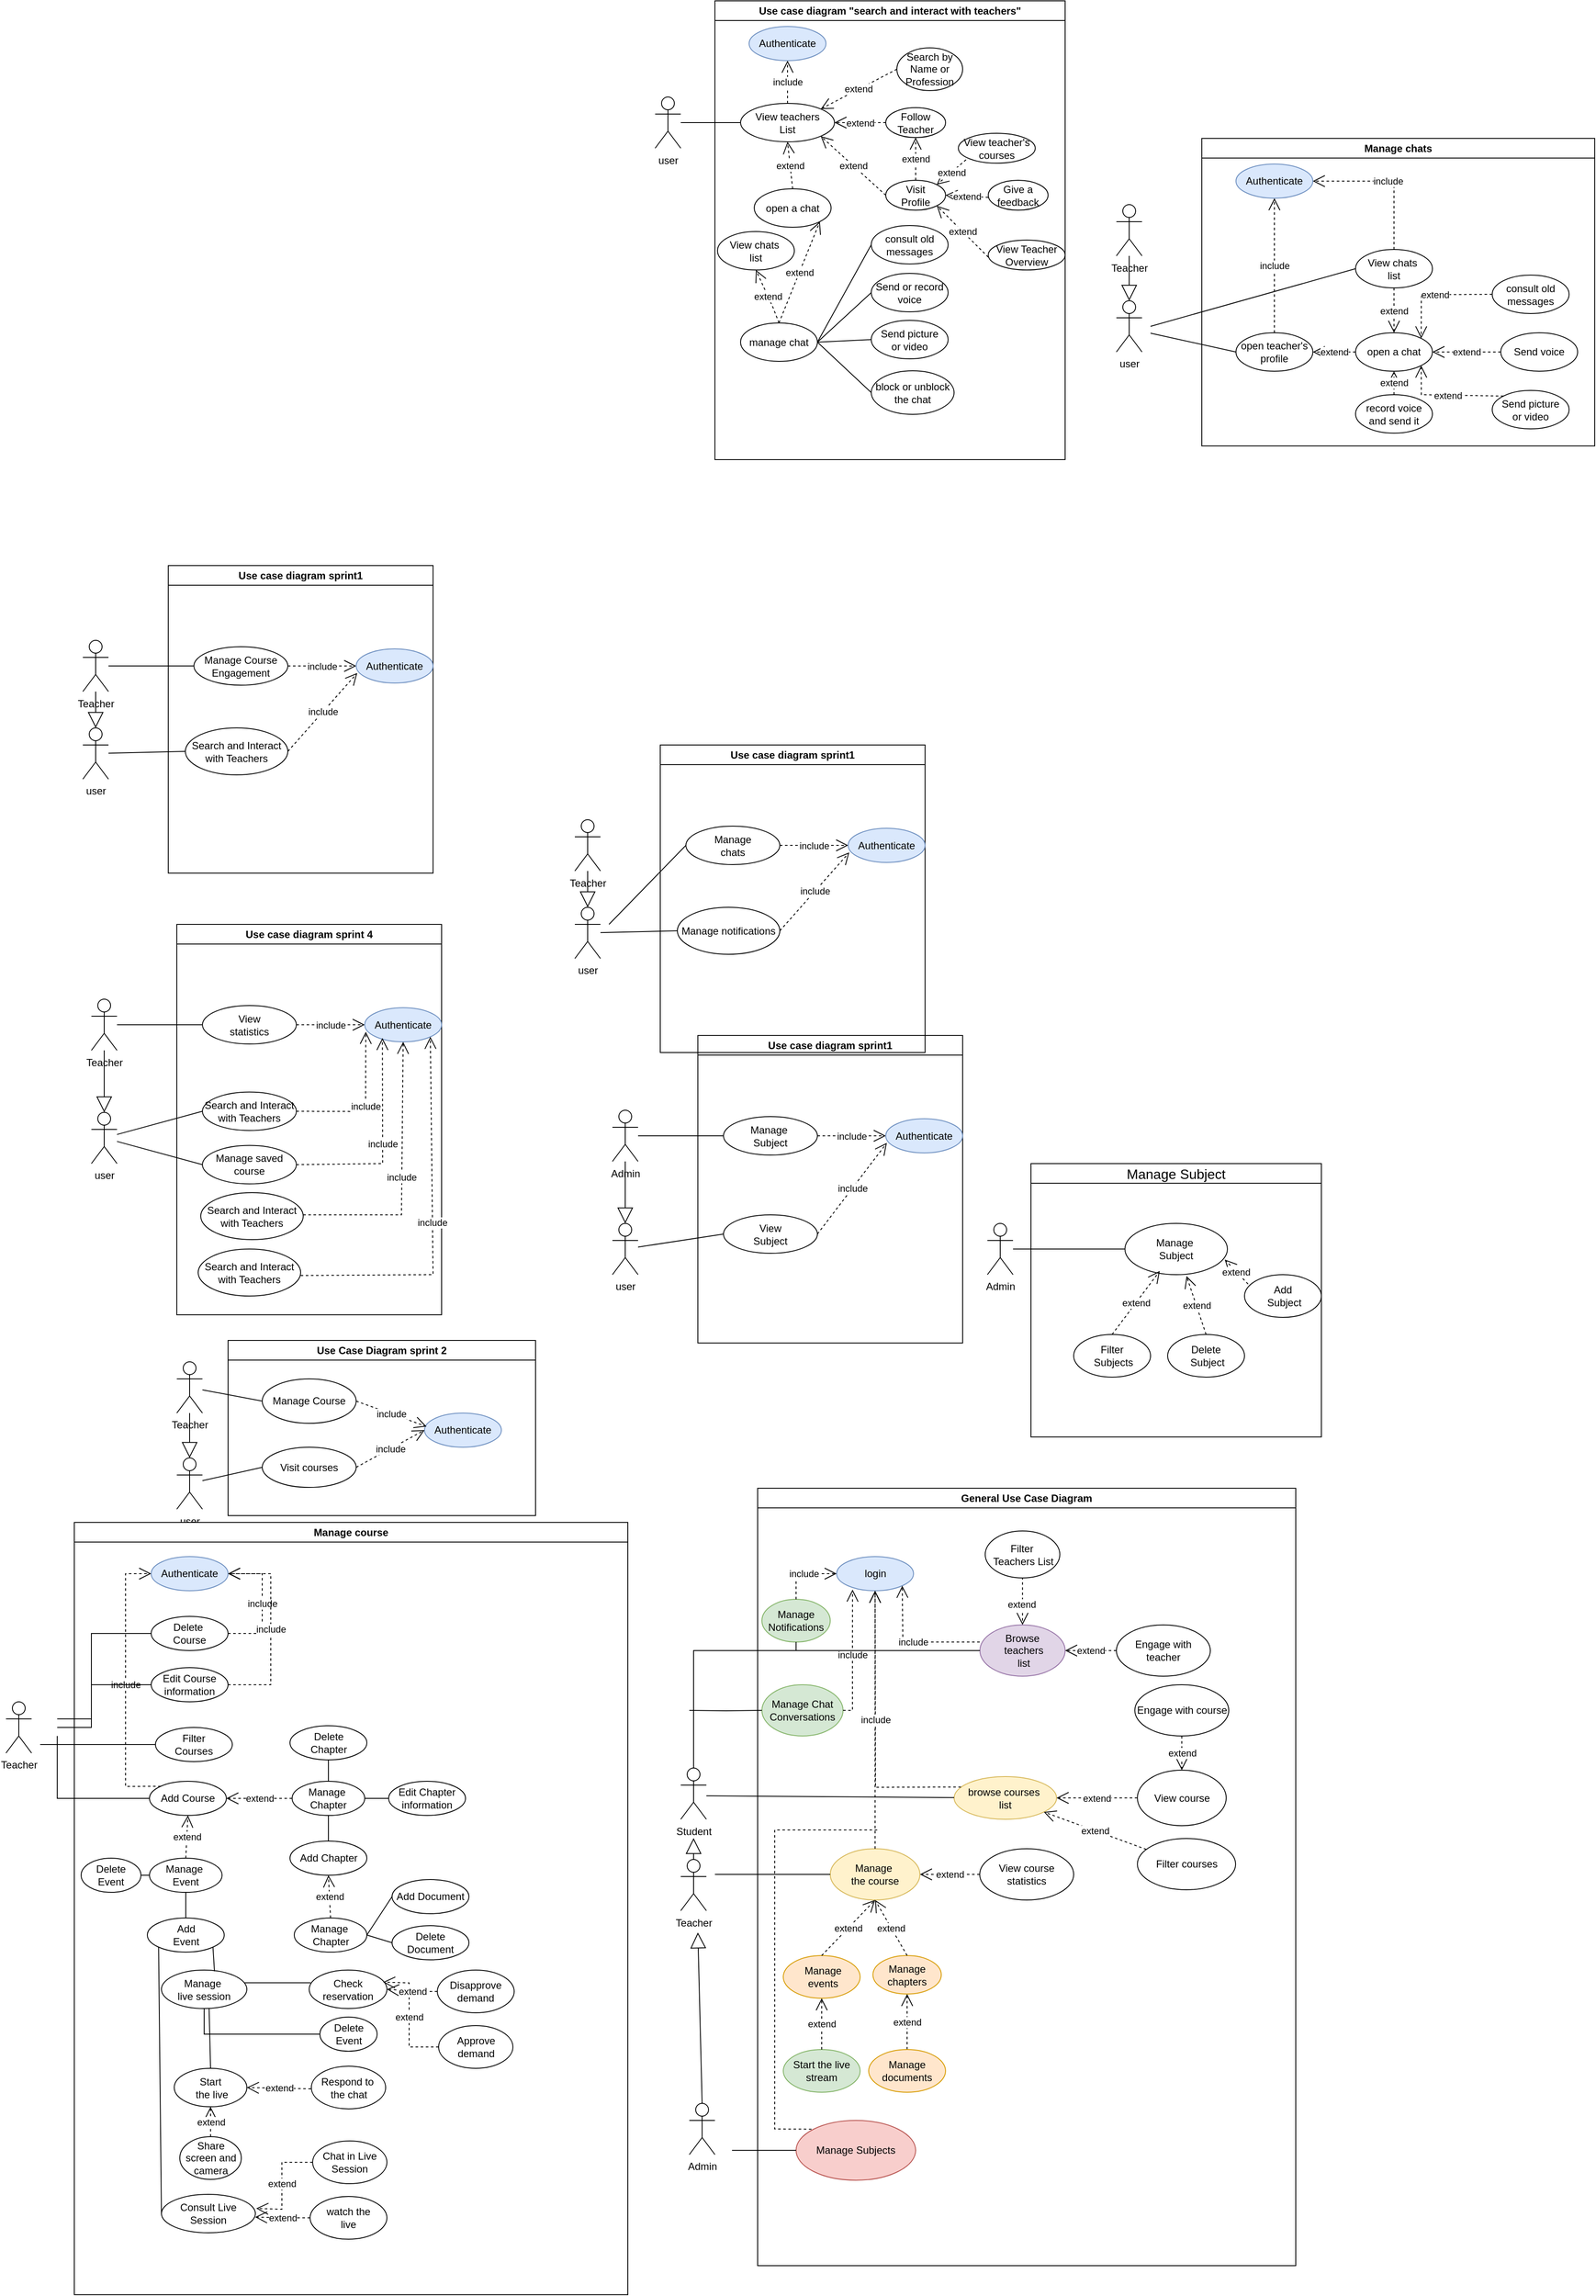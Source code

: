 <mxfile version="24.7.14">
  <diagram name="Page-1" id="SzHzPwQ4UlkWMSZUTKHr">
    <mxGraphModel dx="2863" dy="3206" grid="0" gridSize="10" guides="1" tooltips="1" connect="1" arrows="1" fold="1" page="1" pageScale="1" pageWidth="827" pageHeight="1169" math="0" shadow="0">
      <root>
        <mxCell id="0" />
        <mxCell id="1" parent="0" />
        <mxCell id="7-QTB2i3PnKzkWgtio7F-1" value="Teacher" style="shape=umlActor;verticalLabelPosition=bottom;verticalAlign=top;html=1;" parent="1" vertex="1">
          <mxGeometry x="40" y="454.5" width="30" height="60" as="geometry" />
        </mxCell>
        <mxCell id="7-QTB2i3PnKzkWgtio7F-2" value="General Use Case Diagram" style="swimlane;whiteSpace=wrap;html=1;" parent="1" vertex="1">
          <mxGeometry x="130" y="20" width="630" height="910" as="geometry">
            <mxRectangle x="130" y="20" width="130" height="30" as="alternateBounds" />
          </mxGeometry>
        </mxCell>
        <mxCell id="7-QTB2i3PnKzkWgtio7F-3" value="login" style="ellipse;whiteSpace=wrap;html=1;fillColor=#dae8fc;strokeColor=#6c8ebf;" parent="7-QTB2i3PnKzkWgtio7F-2" vertex="1">
          <mxGeometry x="92.5" y="80" width="90" height="40" as="geometry" />
        </mxCell>
        <mxCell id="7-QTB2i3PnKzkWgtio7F-10" value="browse courses&amp;nbsp;&lt;div&gt;list&lt;/div&gt;" style="ellipse;whiteSpace=wrap;html=1;fillColor=#fff2cc;strokeColor=#d6b656;" parent="7-QTB2i3PnKzkWgtio7F-2" vertex="1">
          <mxGeometry x="230" y="337.5" width="120" height="50" as="geometry" />
        </mxCell>
        <mxCell id="7-QTB2i3PnKzkWgtio7F-11" value="" style="endArrow=open;endSize=12;dashed=1;html=1;rounded=0;entryX=0.5;entryY=1;entryDx=0;entryDy=0;exitX=0.067;exitY=0.244;exitDx=0;exitDy=0;exitPerimeter=0;" parent="7-QTB2i3PnKzkWgtio7F-2" source="7-QTB2i3PnKzkWgtio7F-10" target="7-QTB2i3PnKzkWgtio7F-3" edge="1">
          <mxGeometry width="160" relative="1" as="geometry">
            <mxPoint x="100" y="200" as="sourcePoint" />
            <mxPoint x="150" y="130" as="targetPoint" />
            <Array as="points">
              <mxPoint x="138" y="350" />
            </Array>
          </mxGeometry>
        </mxCell>
        <mxCell id="7-QTB2i3PnKzkWgtio7F-12" value="Filter courses" style="ellipse;whiteSpace=wrap;html=1;" parent="7-QTB2i3PnKzkWgtio7F-2" vertex="1">
          <mxGeometry x="444.58" y="410" width="115" height="60" as="geometry" />
        </mxCell>
        <mxCell id="7-QTB2i3PnKzkWgtio7F-14" value="extend" style="endArrow=open;endSize=12;dashed=1;html=1;rounded=0;" parent="7-QTB2i3PnKzkWgtio7F-2" source="7-QTB2i3PnKzkWgtio7F-12" target="7-QTB2i3PnKzkWgtio7F-10" edge="1">
          <mxGeometry width="160" relative="1" as="geometry">
            <mxPoint x="136" y="437.5" as="sourcePoint" />
            <mxPoint x="296" y="437.5" as="targetPoint" />
          </mxGeometry>
        </mxCell>
        <mxCell id="7-QTB2i3PnKzkWgtio7F-23" value="Manage&amp;nbsp;&lt;div&gt;the course&lt;/div&gt;" style="ellipse;whiteSpace=wrap;html=1;fillColor=#fff2cc;strokeColor=#d6b656;" parent="7-QTB2i3PnKzkWgtio7F-2" vertex="1">
          <mxGeometry x="85" y="422" width="105" height="60" as="geometry" />
        </mxCell>
        <mxCell id="7-QTB2i3PnKzkWgtio7F-26" value="&amp;nbsp;Manage&lt;div&gt;&amp;nbsp;events&lt;/div&gt;" style="ellipse;whiteSpace=wrap;html=1;fillColor=#ffe6cc;strokeColor=#d79b00;" parent="7-QTB2i3PnKzkWgtio7F-2" vertex="1">
          <mxGeometry x="30" y="547" width="90" height="50" as="geometry" />
        </mxCell>
        <mxCell id="7-QTB2i3PnKzkWgtio7F-29" value="extend" style="endArrow=open;endSize=12;dashed=1;html=1;rounded=0;exitX=0.5;exitY=0;exitDx=0;exitDy=0;entryX=0.5;entryY=1;entryDx=0;entryDy=0;" parent="7-QTB2i3PnKzkWgtio7F-2" source="7-QTB2i3PnKzkWgtio7F-26" target="7-QTB2i3PnKzkWgtio7F-23" edge="1">
          <mxGeometry width="160" relative="1" as="geometry">
            <mxPoint x="330" y="482" as="sourcePoint" />
            <mxPoint x="68" y="493" as="targetPoint" />
            <Array as="points" />
          </mxGeometry>
        </mxCell>
        <mxCell id="7-QTB2i3PnKzkWgtio7F-28" value="extend" style="endArrow=open;endSize=12;dashed=1;html=1;rounded=0;exitX=0.5;exitY=0;exitDx=0;exitDy=0;entryX=0.5;entryY=1;entryDx=0;entryDy=0;" parent="7-QTB2i3PnKzkWgtio7F-2" source="7-QTB2i3PnKzkWgtio7F-30" target="7-QTB2i3PnKzkWgtio7F-68" edge="1">
          <mxGeometry width="160" relative="1" as="geometry">
            <mxPoint x="410" y="537" as="sourcePoint" />
            <mxPoint x="239" y="626" as="targetPoint" />
          </mxGeometry>
        </mxCell>
        <mxCell id="7-QTB2i3PnKzkWgtio7F-30" value="Manage documents" style="ellipse;whiteSpace=wrap;html=1;fillColor=#ffe6cc;strokeColor=#d79b00;" parent="7-QTB2i3PnKzkWgtio7F-2" vertex="1">
          <mxGeometry x="130" y="657" width="90" height="50" as="geometry" />
        </mxCell>
        <mxCell id="7-QTB2i3PnKzkWgtio7F-39" value="Start the live stream" style="ellipse;whiteSpace=wrap;html=1;fillColor=#d5e8d4;strokeColor=#82b366;" parent="7-QTB2i3PnKzkWgtio7F-2" vertex="1">
          <mxGeometry x="30" y="657" width="90" height="50" as="geometry" />
        </mxCell>
        <mxCell id="7-QTB2i3PnKzkWgtio7F-40" value="extend" style="endArrow=open;endSize=12;dashed=1;html=1;rounded=0;exitX=0.5;exitY=0;exitDx=0;exitDy=0;entryX=0.5;entryY=1;entryDx=0;entryDy=0;" parent="7-QTB2i3PnKzkWgtio7F-2" source="7-QTB2i3PnKzkWgtio7F-39" target="7-QTB2i3PnKzkWgtio7F-26" edge="1">
          <mxGeometry width="160" relative="1" as="geometry">
            <mxPoint x="330.441" y="582.719" as="sourcePoint" />
            <mxPoint x="121" y="629" as="targetPoint" />
          </mxGeometry>
        </mxCell>
        <mxCell id="7-QTB2i3PnKzkWgtio7F-41" value="include" style="endArrow=open;endSize=12;dashed=1;html=1;rounded=0;" parent="7-QTB2i3PnKzkWgtio7F-2" source="7-QTB2i3PnKzkWgtio7F-23" target="7-QTB2i3PnKzkWgtio7F-3" edge="1">
          <mxGeometry width="160" relative="1" as="geometry">
            <mxPoint x="155" y="260" as="sourcePoint" />
            <mxPoint x="155" y="180" as="targetPoint" />
          </mxGeometry>
        </mxCell>
        <mxCell id="7-QTB2i3PnKzkWgtio7F-64" value="Engage with course" style="ellipse;whiteSpace=wrap;html=1;" parent="7-QTB2i3PnKzkWgtio7F-2" vertex="1">
          <mxGeometry x="441.58" y="230" width="110" height="60" as="geometry" />
        </mxCell>
        <mxCell id="7-QTB2i3PnKzkWgtio7F-68" value="Manage chapters" style="ellipse;whiteSpace=wrap;html=1;fillColor=#ffe6cc;strokeColor=#d79b00;" parent="7-QTB2i3PnKzkWgtio7F-2" vertex="1">
          <mxGeometry x="135" y="547" width="80" height="45" as="geometry" />
        </mxCell>
        <mxCell id="7-QTB2i3PnKzkWgtio7F-69" value="extend" style="endArrow=open;endSize=12;dashed=1;html=1;rounded=0;exitX=0.5;exitY=0;exitDx=0;exitDy=0;entryX=0.5;entryY=1;entryDx=0;entryDy=0;" parent="7-QTB2i3PnKzkWgtio7F-2" source="7-QTB2i3PnKzkWgtio7F-68" target="7-QTB2i3PnKzkWgtio7F-23" edge="1">
          <mxGeometry width="160" relative="1" as="geometry">
            <mxPoint x="380" y="457" as="sourcePoint" />
            <mxPoint x="198" y="503" as="targetPoint" />
          </mxGeometry>
        </mxCell>
        <mxCell id="aU6ynQUBwUIpJQbEk_p2-1" value="View course" style="ellipse;whiteSpace=wrap;html=1;" parent="7-QTB2i3PnKzkWgtio7F-2" vertex="1">
          <mxGeometry x="444.58" y="330" width="104" height="65" as="geometry" />
        </mxCell>
        <mxCell id="aU6ynQUBwUIpJQbEk_p2-2" value="extend" style="endArrow=open;endSize=12;dashed=1;html=1;rounded=0;" parent="7-QTB2i3PnKzkWgtio7F-2" source="aU6ynQUBwUIpJQbEk_p2-1" target="7-QTB2i3PnKzkWgtio7F-10" edge="1">
          <mxGeometry width="160" relative="1" as="geometry">
            <mxPoint x="396" y="435" as="sourcePoint" />
            <mxPoint x="398" y="360" as="targetPoint" />
          </mxGeometry>
        </mxCell>
        <mxCell id="aU6ynQUBwUIpJQbEk_p2-4" value="extend" style="endArrow=open;endSize=12;dashed=1;html=1;rounded=0;exitX=0.5;exitY=1;exitDx=0;exitDy=0;entryX=0.5;entryY=0;entryDx=0;entryDy=0;" parent="7-QTB2i3PnKzkWgtio7F-2" source="7-QTB2i3PnKzkWgtio7F-64" target="aU6ynQUBwUIpJQbEk_p2-1" edge="1">
          <mxGeometry width="160" relative="1" as="geometry">
            <mxPoint x="801" y="427.5" as="sourcePoint" />
            <mxPoint x="726.0" y="362.5" as="targetPoint" />
          </mxGeometry>
        </mxCell>
        <mxCell id="aU6ynQUBwUIpJQbEk_p2-8" value="View course&lt;div&gt;statistics&lt;/div&gt;" style="ellipse;whiteSpace=wrap;html=1;" parent="7-QTB2i3PnKzkWgtio7F-2" vertex="1">
          <mxGeometry x="260" y="422" width="110" height="60" as="geometry" />
        </mxCell>
        <mxCell id="aU6ynQUBwUIpJQbEk_p2-10" value="extend" style="endArrow=open;endSize=12;dashed=1;html=1;rounded=0;exitX=0;exitY=0.5;exitDx=0;exitDy=0;entryX=1;entryY=0.5;entryDx=0;entryDy=0;" parent="7-QTB2i3PnKzkWgtio7F-2" source="aU6ynQUBwUIpJQbEk_p2-8" target="7-QTB2i3PnKzkWgtio7F-23" edge="1">
          <mxGeometry width="160" relative="1" as="geometry">
            <mxPoint x="239" y="457" as="sourcePoint" />
            <mxPoint x="222" y="408" as="targetPoint" />
          </mxGeometry>
        </mxCell>
        <mxCell id="aU6ynQUBwUIpJQbEk_p2-11" value="Browse&lt;div&gt;&amp;nbsp;teachers&lt;div&gt;&amp;nbsp;list&lt;/div&gt;&lt;/div&gt;" style="ellipse;whiteSpace=wrap;html=1;fillColor=#e1d5e7;strokeColor=#9673a6;" parent="7-QTB2i3PnKzkWgtio7F-2" vertex="1">
          <mxGeometry x="260.21" y="160" width="99.79" height="60" as="geometry" />
        </mxCell>
        <mxCell id="aU6ynQUBwUIpJQbEk_p2-14" value="" style="endArrow=open;endSize=12;dashed=1;html=1;rounded=0;entryX=0.5;entryY=0;entryDx=0;entryDy=0;exitX=0.5;exitY=0;exitDx=0;exitDy=0;" parent="7-QTB2i3PnKzkWgtio7F-2" source="aU6ynQUBwUIpJQbEk_p2-15" target="aU6ynQUBwUIpJQbEk_p2-11" edge="1">
          <mxGeometry width="160" relative="1" as="geometry">
            <mxPoint x="550.37" y="370" as="sourcePoint" />
            <mxPoint x="549.37" y="290" as="targetPoint" />
          </mxGeometry>
        </mxCell>
        <mxCell id="aU6ynQUBwUIpJQbEk_p2-21" value="extend" style="edgeLabel;html=1;align=center;verticalAlign=middle;resizable=0;points=[];" parent="aU6ynQUBwUIpJQbEk_p2-14" vertex="1" connectable="0">
          <mxGeometry x="0.567" y="-1" relative="1" as="geometry">
            <mxPoint as="offset" />
          </mxGeometry>
        </mxCell>
        <mxCell id="aU6ynQUBwUIpJQbEk_p2-15" value="Filter&lt;div&gt;&amp;nbsp;Teachers List&lt;/div&gt;" style="ellipse;whiteSpace=wrap;html=1;" parent="7-QTB2i3PnKzkWgtio7F-2" vertex="1">
          <mxGeometry x="266.41" y="50" width="87.39" height="55" as="geometry" />
        </mxCell>
        <mxCell id="aU6ynQUBwUIpJQbEk_p2-16" value="&lt;div&gt;Engage with teacher&lt;br&gt;&lt;/div&gt;" style="ellipse;whiteSpace=wrap;html=1;" parent="7-QTB2i3PnKzkWgtio7F-2" vertex="1">
          <mxGeometry x="420" y="160" width="110" height="60" as="geometry" />
        </mxCell>
        <mxCell id="aU6ynQUBwUIpJQbEk_p2-17" value="extend" style="endArrow=open;endSize=12;dashed=1;html=1;rounded=0;exitX=0;exitY=0.5;exitDx=0;exitDy=0;entryX=1;entryY=0.5;entryDx=0;entryDy=0;" parent="7-QTB2i3PnKzkWgtio7F-2" source="aU6ynQUBwUIpJQbEk_p2-16" target="aU6ynQUBwUIpJQbEk_p2-11" edge="1">
          <mxGeometry width="160" relative="1" as="geometry">
            <mxPoint x="1026.42" y="162" as="sourcePoint" />
            <mxPoint x="721.71" y="130" as="targetPoint" />
          </mxGeometry>
        </mxCell>
        <mxCell id="aU6ynQUBwUIpJQbEk_p2-18" value="include" style="endArrow=open;endSize=12;dashed=1;html=1;rounded=0;entryX=1;entryY=1;entryDx=0;entryDy=0;" parent="7-QTB2i3PnKzkWgtio7F-2" target="7-QTB2i3PnKzkWgtio7F-3" edge="1">
          <mxGeometry width="160" relative="1" as="geometry">
            <mxPoint x="260" y="180" as="sourcePoint" />
            <mxPoint x="155" y="180" as="targetPoint" />
            <Array as="points">
              <mxPoint x="170" y="180" />
            </Array>
          </mxGeometry>
        </mxCell>
        <mxCell id="aU6ynQUBwUIpJQbEk_p2-22" value="Manage Notifications" style="ellipse;whiteSpace=wrap;html=1;fillColor=#d5e8d4;strokeColor=#82b366;" parent="7-QTB2i3PnKzkWgtio7F-2" vertex="1">
          <mxGeometry x="5" y="130" width="80" height="50" as="geometry" />
        </mxCell>
        <mxCell id="aU6ynQUBwUIpJQbEk_p2-23" value="&lt;p&gt;Manage Chat Conversations&lt;/p&gt;&lt;p&gt;&lt;/p&gt;" style="ellipse;whiteSpace=wrap;html=1;fillColor=#d5e8d4;strokeColor=#82b366;" parent="7-QTB2i3PnKzkWgtio7F-2" vertex="1">
          <mxGeometry x="5" y="230" width="95" height="60" as="geometry" />
        </mxCell>
        <mxCell id="aU6ynQUBwUIpJQbEk_p2-24" value="include" style="endArrow=open;endSize=12;dashed=1;html=1;rounded=0;exitX=0.5;exitY=0;exitDx=0;exitDy=0;entryX=0;entryY=0.5;entryDx=0;entryDy=0;" parent="7-QTB2i3PnKzkWgtio7F-2" source="aU6ynQUBwUIpJQbEk_p2-22" target="7-QTB2i3PnKzkWgtio7F-3" edge="1">
          <mxGeometry width="160" relative="1" as="geometry">
            <mxPoint x="92.5" y="555" as="sourcePoint" />
            <mxPoint x="92.5" y="110" as="targetPoint" />
            <Array as="points">
              <mxPoint x="45" y="100" />
            </Array>
          </mxGeometry>
        </mxCell>
        <mxCell id="aU6ynQUBwUIpJQbEk_p2-25" value="include" style="endArrow=open;endSize=12;dashed=1;html=1;rounded=0;exitX=1;exitY=0.5;exitDx=0;exitDy=0;entryX=0.207;entryY=0.967;entryDx=0;entryDy=0;entryPerimeter=0;" parent="7-QTB2i3PnKzkWgtio7F-2" source="aU6ynQUBwUIpJQbEk_p2-23" target="7-QTB2i3PnKzkWgtio7F-3" edge="1">
          <mxGeometry width="160" relative="1" as="geometry">
            <mxPoint x="55" y="140" as="sourcePoint" />
            <mxPoint x="103" y="110" as="targetPoint" />
            <Array as="points">
              <mxPoint x="111" y="260" />
              <mxPoint x="111" y="190" />
            </Array>
          </mxGeometry>
        </mxCell>
        <mxCell id="cyasmLQ2XPSp0u6OfKXA-7" value="Manage Subjects" style="ellipse;whiteSpace=wrap;html=1;fillColor=#f8cecc;strokeColor=#b85450;" parent="7-QTB2i3PnKzkWgtio7F-2" vertex="1">
          <mxGeometry x="45" y="740" width="140" height="70" as="geometry" />
        </mxCell>
        <mxCell id="cyasmLQ2XPSp0u6OfKXA-10" value="" style="endArrow=none;dashed=1;html=1;rounded=0;entryX=0;entryY=0;entryDx=0;entryDy=0;" parent="7-QTB2i3PnKzkWgtio7F-2" target="cyasmLQ2XPSp0u6OfKXA-7" edge="1">
          <mxGeometry width="50" height="50" relative="1" as="geometry">
            <mxPoint x="140" y="400" as="sourcePoint" />
            <mxPoint x="80" y="710" as="targetPoint" />
            <Array as="points">
              <mxPoint x="20" y="400" />
              <mxPoint x="20" y="750" />
            </Array>
          </mxGeometry>
        </mxCell>
        <mxCell id="7-QTB2i3PnKzkWgtio7F-42" value="" style="endArrow=none;html=1;rounded=0;" parent="1" target="7-QTB2i3PnKzkWgtio7F-23" edge="1">
          <mxGeometry width="50" height="50" relative="1" as="geometry">
            <mxPoint x="80" y="472" as="sourcePoint" />
            <mxPoint x="400" y="620" as="targetPoint" />
          </mxGeometry>
        </mxCell>
        <mxCell id="7-QTB2i3PnKzkWgtio7F-43" value="Student" style="shape=umlActor;verticalLabelPosition=bottom;verticalAlign=top;html=1;" parent="1" vertex="1">
          <mxGeometry x="40" y="347.5" width="30" height="60" as="geometry" />
        </mxCell>
        <mxCell id="7-QTB2i3PnKzkWgtio7F-44" value="" style="endArrow=none;html=1;rounded=0;" parent="1" target="7-QTB2i3PnKzkWgtio7F-10" edge="1">
          <mxGeometry width="50" height="50" relative="1" as="geometry">
            <mxPoint x="70" y="380" as="sourcePoint" />
            <mxPoint x="400" y="450" as="targetPoint" />
          </mxGeometry>
        </mxCell>
        <mxCell id="7-QTB2i3PnKzkWgtio7F-45" value="" style="endArrow=block;endSize=16;endFill=0;html=1;rounded=0;exitX=0.5;exitY=0;exitDx=0;exitDy=0;exitPerimeter=0;" parent="1" source="7-QTB2i3PnKzkWgtio7F-1" edge="1">
          <mxGeometry width="160" relative="1" as="geometry">
            <mxPoint x="144" y="459.5" as="sourcePoint" />
            <mxPoint x="55" y="429.5" as="targetPoint" />
          </mxGeometry>
        </mxCell>
        <mxCell id="aU6ynQUBwUIpJQbEk_p2-13" value="" style="endArrow=none;html=1;rounded=0;entryX=0;entryY=0.5;entryDx=0;entryDy=0;exitX=0.5;exitY=0;exitDx=0;exitDy=0;exitPerimeter=0;" parent="1" source="7-QTB2i3PnKzkWgtio7F-43" target="aU6ynQUBwUIpJQbEk_p2-11" edge="1">
          <mxGeometry width="50" height="50" relative="1" as="geometry">
            <mxPoint x="222.5" y="244.37" as="sourcePoint" />
            <mxPoint x="435.5" y="245.37" as="targetPoint" />
            <Array as="points">
              <mxPoint x="55" y="210" />
            </Array>
          </mxGeometry>
        </mxCell>
        <mxCell id="wFOoATnKafNKtsVlD1zq-2" value="&lt;span style=&quot;font-size: 16px; font-weight: 400;&quot;&gt;Manage Subject&lt;/span&gt;" style="swimlane;whiteSpace=wrap;html=1;" parent="1" vertex="1">
          <mxGeometry x="450" y="-360" width="340" height="320" as="geometry">
            <mxRectangle x="450" y="-360" width="160" height="30" as="alternateBounds" />
          </mxGeometry>
        </mxCell>
        <mxCell id="wFOoATnKafNKtsVlD1zq-3" value="Manage&amp;nbsp;&lt;div&gt;Subject&lt;/div&gt;" style="ellipse;whiteSpace=wrap;html=1;" parent="wFOoATnKafNKtsVlD1zq-2" vertex="1">
          <mxGeometry x="110" y="70" width="120" height="60" as="geometry" />
        </mxCell>
        <mxCell id="dI0NqsDZH982HR5druRK-13" value="Add&lt;div&gt;&amp;nbsp;Subject&lt;/div&gt;" style="ellipse;whiteSpace=wrap;html=1;" parent="wFOoATnKafNKtsVlD1zq-2" vertex="1">
          <mxGeometry x="250" y="130" width="90" height="50" as="geometry" />
        </mxCell>
        <mxCell id="dI0NqsDZH982HR5druRK-14" value="&lt;div&gt;Delete&lt;/div&gt;&lt;div&gt;&lt;span style=&quot;color: rgba(0, 0, 0, 0); font-family: monospace; font-size: 0px; text-align: start; text-wrap: nowrap; background-color: initial;&quot;&gt;%3CmxGraphModel%3E%3Croot%3E%3CmxCell%20id%3D%220%22%2F%3E%3CmxCell%20id%3D%221%22%20parent%3D%220%22%2F%3E%3CmxCell%20id%3D%222%22%20value%3D%22Add%26lt%3Bdiv%26gt%3B%26amp%3Bnbsp%3BSubject%26lt%3B%2Fdiv%26gt%3B%22%20style%3D%22ellipse%3BwhiteSpace%3Dwrap%3Bhtml%3D1%3B%22%20vertex%3D%221%22%20parent%3D%221%22%3E%3CmxGeometry%20x%3D%22660%22%20y%3D%22-160%22%20width%3D%2290%22%20height%3D%2250%22%20as%3D%22geometry%22%2F%3E%3C%2FmxCell%3E%3C%2Froot%3E%3C%2FmxGraphModel%3E&lt;/span&gt;&amp;nbsp;Subject&lt;/div&gt;" style="ellipse;whiteSpace=wrap;html=1;" parent="wFOoATnKafNKtsVlD1zq-2" vertex="1">
          <mxGeometry x="160" y="200" width="90" height="50" as="geometry" />
        </mxCell>
        <mxCell id="dI0NqsDZH982HR5druRK-15" value="&lt;div&gt;Filter&lt;/div&gt;&lt;div&gt;&lt;span style=&quot;color: rgba(0, 0, 0, 0); font-family: monospace; font-size: 0px; text-align: start; text-wrap: nowrap; background-color: initial;&quot;&gt;%3CmxGraphModel%3E%3Croot%3E%3CmxCell%20id%3D%220%22%2F%3E%3CmxCell%20id%3D%221%22%20parent%3D%220%22%2F%3E%3CmxCell%20id%3D%222%22%20value%3D%22Add%26lt%3Bdiv%26gt%3B%26amp%3Bnbsp%3BSubject%26lt%3B%2Fdiv%26gt%3B%22%20style%3D%22ellipse%3BwhiteSpace%3Dwrap%3Bhtml%3D1%3B%22%20vertex%3D%221%22%20parent%3D%221%22%3E%3CmxGeometry%20x%3D%22660%22%20y%3D%22-160%22%20width%3D%2290%22%20height%3D%2250%22%20as%3D%22geometry%22%2F%3E%3C%2FmxCell%3E%3C%2Froot%3E%3C%2FmxGraphModel%3E&lt;/span&gt;&amp;nbsp;Subjects&lt;/div&gt;" style="ellipse;whiteSpace=wrap;html=1;" parent="wFOoATnKafNKtsVlD1zq-2" vertex="1">
          <mxGeometry x="50" y="200" width="90" height="50" as="geometry" />
        </mxCell>
        <mxCell id="dI0NqsDZH982HR5druRK-16" value="extend" style="endArrow=open;endSize=12;dashed=1;html=1;rounded=0;entryX=0.34;entryY=0.928;entryDx=0;entryDy=0;entryPerimeter=0;exitX=0.5;exitY=0;exitDx=0;exitDy=0;" parent="wFOoATnKafNKtsVlD1zq-2" source="dI0NqsDZH982HR5druRK-15" target="wFOoATnKafNKtsVlD1zq-3" edge="1">
          <mxGeometry width="160" relative="1" as="geometry">
            <mxPoint x="130" y="150" as="sourcePoint" />
            <mxPoint x="290" y="150" as="targetPoint" />
          </mxGeometry>
        </mxCell>
        <mxCell id="dI0NqsDZH982HR5druRK-17" value="extend" style="endArrow=open;endSize=12;dashed=1;html=1;rounded=0;entryX=0.601;entryY=1.028;entryDx=0;entryDy=0;entryPerimeter=0;exitX=0.5;exitY=0;exitDx=0;exitDy=0;" parent="wFOoATnKafNKtsVlD1zq-2" source="dI0NqsDZH982HR5druRK-14" target="wFOoATnKafNKtsVlD1zq-3" edge="1">
          <mxGeometry width="160" relative="1" as="geometry">
            <mxPoint x="105" y="210" as="sourcePoint" />
            <mxPoint x="161" y="136" as="targetPoint" />
          </mxGeometry>
        </mxCell>
        <mxCell id="dI0NqsDZH982HR5druRK-18" value="extend" style="endArrow=open;endSize=12;dashed=1;html=1;rounded=0;entryX=0.974;entryY=0.706;entryDx=0;entryDy=0;entryPerimeter=0;exitX=0.046;exitY=0.22;exitDx=0;exitDy=0;exitPerimeter=0;" parent="wFOoATnKafNKtsVlD1zq-2" source="dI0NqsDZH982HR5druRK-13" target="wFOoATnKafNKtsVlD1zq-3" edge="1">
          <mxGeometry width="160" relative="1" as="geometry">
            <mxPoint x="215" y="210" as="sourcePoint" />
            <mxPoint x="192" y="142" as="targetPoint" />
          </mxGeometry>
        </mxCell>
        <mxCell id="dI0NqsDZH982HR5druRK-1" value="Use case diagram sprint1" style="swimlane;whiteSpace=wrap;html=1;" parent="1" vertex="1">
          <mxGeometry x="60" y="-510" width="310" height="360" as="geometry" />
        </mxCell>
        <mxCell id="dI0NqsDZH982HR5druRK-2" value="Manage&amp;nbsp;&lt;div&gt;Subject&lt;/div&gt;" style="ellipse;whiteSpace=wrap;html=1;" parent="dI0NqsDZH982HR5druRK-1" vertex="1">
          <mxGeometry x="30" y="95" width="110" height="45" as="geometry" />
        </mxCell>
        <mxCell id="dI0NqsDZH982HR5druRK-3" value="include" style="endArrow=open;endSize=12;dashed=1;html=1;rounded=0;exitX=1;exitY=0.5;exitDx=0;exitDy=0;" parent="dI0NqsDZH982HR5druRK-1" source="dI0NqsDZH982HR5druRK-2" target="dI0NqsDZH982HR5druRK-6" edge="1">
          <mxGeometry width="160" relative="1" as="geometry">
            <mxPoint x="90" y="85" as="sourcePoint" />
            <mxPoint x="137.5" y="55" as="targetPoint" />
            <Array as="points" />
          </mxGeometry>
        </mxCell>
        <mxCell id="dI0NqsDZH982HR5druRK-6" value="Authenticate" style="ellipse;whiteSpace=wrap;html=1;fillColor=#dae8fc;strokeColor=#6c8ebf;" parent="dI0NqsDZH982HR5druRK-1" vertex="1">
          <mxGeometry x="220" y="97.5" width="90" height="40" as="geometry" />
        </mxCell>
        <mxCell id="dI0NqsDZH982HR5druRK-9" value="&lt;div&gt;View&lt;/div&gt;&lt;div&gt;Subject&lt;/div&gt;" style="ellipse;whiteSpace=wrap;html=1;" parent="dI0NqsDZH982HR5druRK-1" vertex="1">
          <mxGeometry x="30" y="210" width="110" height="45" as="geometry" />
        </mxCell>
        <mxCell id="dI0NqsDZH982HR5druRK-10" value="include" style="endArrow=open;endSize=12;dashed=1;html=1;rounded=0;exitX=1;exitY=0.5;exitDx=0;exitDy=0;entryX=0.014;entryY=0.707;entryDx=0;entryDy=0;entryPerimeter=0;" parent="dI0NqsDZH982HR5druRK-1" source="dI0NqsDZH982HR5druRK-9" target="dI0NqsDZH982HR5druRK-6" edge="1">
          <mxGeometry width="160" relative="1" as="geometry">
            <mxPoint x="90" y="164.18" as="sourcePoint" />
            <mxPoint x="227.28" y="80.0" as="targetPoint" />
            <Array as="points" />
          </mxGeometry>
        </mxCell>
        <mxCell id="dI0NqsDZH982HR5druRK-8" value="user" style="shape=umlActor;verticalLabelPosition=bottom;verticalAlign=top;html=1;outlineConnect=0;" parent="1" vertex="1">
          <mxGeometry x="-40" y="-290" width="30" height="60" as="geometry" />
        </mxCell>
        <mxCell id="dI0NqsDZH982HR5druRK-4" value="Admin" style="shape=umlActor;verticalLabelPosition=bottom;verticalAlign=top;html=1;" parent="1" vertex="1">
          <mxGeometry x="-40" y="-422.5" width="30" height="60" as="geometry" />
        </mxCell>
        <mxCell id="dI0NqsDZH982HR5druRK-5" value="" style="endArrow=none;html=1;rounded=0;fontSize=12;startSize=8;endSize=8;curved=1;entryX=0;entryY=0.5;entryDx=0;entryDy=0;" parent="1" source="dI0NqsDZH982HR5druRK-4" target="dI0NqsDZH982HR5druRK-2" edge="1">
          <mxGeometry width="50" height="50" relative="1" as="geometry">
            <mxPoint x="-42.5" y="-335" as="sourcePoint" />
            <mxPoint x="7.5" y="-385" as="targetPoint" />
          </mxGeometry>
        </mxCell>
        <mxCell id="dI0NqsDZH982HR5druRK-12" value="" style="endArrow=none;html=1;rounded=0;entryX=0;entryY=0.5;entryDx=0;entryDy=0;" parent="1" source="dI0NqsDZH982HR5druRK-8" target="dI0NqsDZH982HR5druRK-9" edge="1">
          <mxGeometry width="50" height="50" relative="1" as="geometry">
            <mxPoint x="30" y="-220" as="sourcePoint" />
            <mxPoint x="80" y="-270" as="targetPoint" />
          </mxGeometry>
        </mxCell>
        <mxCell id="wFOoATnKafNKtsVlD1zq-4" value="Admin" style="shape=umlActor;verticalLabelPosition=bottom;verticalAlign=top;html=1;" parent="1" vertex="1">
          <mxGeometry x="399" y="-290" width="30" height="60" as="geometry" />
        </mxCell>
        <mxCell id="wFOoATnKafNKtsVlD1zq-10" value="" style="endArrow=none;html=1;rounded=0;fontSize=12;startSize=8;endSize=8;curved=1;entryX=0;entryY=0.5;entryDx=0;entryDy=0;" parent="1" source="wFOoATnKafNKtsVlD1zq-4" target="wFOoATnKafNKtsVlD1zq-3" edge="1">
          <mxGeometry width="50" height="50" relative="1" as="geometry">
            <mxPoint x="440" y="-190" as="sourcePoint" />
            <mxPoint x="490" y="-240" as="targetPoint" />
          </mxGeometry>
        </mxCell>
        <mxCell id="dI0NqsDZH982HR5druRK-19" value="Use Case Diagram sprint 2" style="swimlane;whiteSpace=wrap;html=1;" parent="1" vertex="1">
          <mxGeometry x="-490" y="-153" width="360" height="205" as="geometry" />
        </mxCell>
        <mxCell id="dI0NqsDZH982HR5druRK-21" value="Authenticate" style="ellipse;whiteSpace=wrap;html=1;fillColor=#dae8fc;strokeColor=#6c8ebf;" parent="dI0NqsDZH982HR5druRK-19" vertex="1">
          <mxGeometry x="230" y="85" width="90" height="40" as="geometry" />
        </mxCell>
        <mxCell id="dI0NqsDZH982HR5druRK-25" value="Manage Course" style="ellipse;whiteSpace=wrap;html=1;" parent="dI0NqsDZH982HR5druRK-19" vertex="1">
          <mxGeometry x="40" y="45" width="110" height="52" as="geometry" />
        </mxCell>
        <mxCell id="dI0NqsDZH982HR5druRK-28" value="Visit courses" style="ellipse;whiteSpace=wrap;html=1;" parent="dI0NqsDZH982HR5druRK-19" vertex="1">
          <mxGeometry x="40" y="125" width="110" height="47" as="geometry" />
        </mxCell>
        <mxCell id="dI0NqsDZH982HR5druRK-29" value="include" style="endArrow=open;endSize=12;dashed=1;html=1;rounded=0;exitX=1;exitY=0.5;exitDx=0;exitDy=0;entryX=0.026;entryY=0.395;entryDx=0;entryDy=0;entryPerimeter=0;" parent="dI0NqsDZH982HR5druRK-19" source="dI0NqsDZH982HR5druRK-25" target="dI0NqsDZH982HR5druRK-21" edge="1">
          <mxGeometry width="160" relative="1" as="geometry">
            <mxPoint x="150" y="85" as="sourcePoint" />
            <mxPoint x="230" y="85" as="targetPoint" />
            <Array as="points" />
          </mxGeometry>
        </mxCell>
        <mxCell id="dI0NqsDZH982HR5druRK-30" value="include" style="endArrow=open;endSize=12;dashed=1;html=1;rounded=0;exitX=1;exitY=0.5;exitDx=0;exitDy=0;entryX=0;entryY=0.5;entryDx=0;entryDy=0;" parent="dI0NqsDZH982HR5druRK-19" source="dI0NqsDZH982HR5druRK-28" target="dI0NqsDZH982HR5druRK-21" edge="1">
          <mxGeometry width="160" relative="1" as="geometry">
            <mxPoint x="160" y="81" as="sourcePoint" />
            <mxPoint x="242" y="111" as="targetPoint" />
            <Array as="points" />
          </mxGeometry>
        </mxCell>
        <mxCell id="dI0NqsDZH982HR5druRK-22" value="user" style="shape=umlActor;verticalLabelPosition=bottom;verticalAlign=top;html=1;outlineConnect=0;" parent="1" vertex="1">
          <mxGeometry x="-550" y="-15.5" width="30" height="60" as="geometry" />
        </mxCell>
        <mxCell id="dI0NqsDZH982HR5druRK-23" value="Teacher&lt;div&gt;&lt;br&gt;&lt;/div&gt;" style="shape=umlActor;verticalLabelPosition=bottom;verticalAlign=top;html=1;" parent="1" vertex="1">
          <mxGeometry x="-550" y="-128" width="30" height="60" as="geometry" />
        </mxCell>
        <mxCell id="dI0NqsDZH982HR5druRK-24" value="" style="endArrow=block;endSize=16;endFill=0;html=1;rounded=0;entryX=0.5;entryY=0;entryDx=0;entryDy=0;entryPerimeter=0;" parent="1" source="dI0NqsDZH982HR5druRK-4" target="dI0NqsDZH982HR5druRK-8" edge="1">
          <mxGeometry width="160" relative="1" as="geometry">
            <mxPoint x="-200" y="-330.2" as="sourcePoint" />
            <mxPoint x="-40" y="-330.2" as="targetPoint" />
          </mxGeometry>
        </mxCell>
        <mxCell id="dI0NqsDZH982HR5druRK-27" value="" style="endArrow=block;endSize=16;endFill=0;html=1;rounded=0;entryX=0.5;entryY=0;entryDx=0;entryDy=0;entryPerimeter=0;" parent="1" source="dI0NqsDZH982HR5druRK-23" target="dI0NqsDZH982HR5druRK-22" edge="1">
          <mxGeometry width="160" relative="1" as="geometry">
            <mxPoint x="-620" y="-28" as="sourcePoint" />
            <mxPoint x="-460" y="-28" as="targetPoint" />
          </mxGeometry>
        </mxCell>
        <mxCell id="dI0NqsDZH982HR5druRK-31" value="" style="endArrow=none;html=1;rounded=0;entryX=0;entryY=0.5;entryDx=0;entryDy=0;" parent="1" source="dI0NqsDZH982HR5druRK-23" target="dI0NqsDZH982HR5druRK-25" edge="1">
          <mxGeometry width="50" height="50" relative="1" as="geometry">
            <mxPoint x="-510" y="-88" as="sourcePoint" />
            <mxPoint x="-450" y="-68" as="targetPoint" />
          </mxGeometry>
        </mxCell>
        <mxCell id="dI0NqsDZH982HR5druRK-32" value="" style="endArrow=none;html=1;rounded=0;entryX=0;entryY=0.5;entryDx=0;entryDy=0;" parent="1" source="dI0NqsDZH982HR5druRK-22" target="dI0NqsDZH982HR5druRK-28" edge="1">
          <mxGeometry width="50" height="50" relative="1" as="geometry">
            <mxPoint x="-510" y="22" as="sourcePoint" />
            <mxPoint x="-440" y="-72" as="targetPoint" />
          </mxGeometry>
        </mxCell>
        <mxCell id="dI0NqsDZH982HR5druRK-33" value="Manage course" style="swimlane;whiteSpace=wrap;html=1;" parent="1" vertex="1">
          <mxGeometry x="-670" y="60" width="648" height="904" as="geometry" />
        </mxCell>
        <mxCell id="dI0NqsDZH982HR5druRK-35" value="Authenticate" style="ellipse;whiteSpace=wrap;html=1;fillColor=#dae8fc;strokeColor=#6c8ebf;" parent="dI0NqsDZH982HR5druRK-33" vertex="1">
          <mxGeometry x="90" y="40" width="90" height="40" as="geometry" />
        </mxCell>
        <mxCell id="dI0NqsDZH982HR5druRK-37" value="include" style="endArrow=open;endSize=12;dashed=1;html=1;rounded=0;entryX=1;entryY=0.5;entryDx=0;entryDy=0;exitX=1;exitY=0.5;exitDx=0;exitDy=0;" parent="dI0NqsDZH982HR5druRK-33" source="dI0NqsDZH982HR5druRK-38" target="dI0NqsDZH982HR5druRK-35" edge="1">
          <mxGeometry width="160" relative="1" as="geometry">
            <mxPoint x="220" y="130" as="sourcePoint" />
            <mxPoint x="172" y="116" as="targetPoint" />
            <Array as="points">
              <mxPoint x="220" y="130" />
              <mxPoint x="220" y="60" />
            </Array>
          </mxGeometry>
        </mxCell>
        <mxCell id="dI0NqsDZH982HR5druRK-38" value="Delete&amp;nbsp;&lt;div&gt;Course&lt;/div&gt;" style="ellipse;whiteSpace=wrap;html=1;" parent="dI0NqsDZH982HR5druRK-33" vertex="1">
          <mxGeometry x="90" y="110" width="90" height="40" as="geometry" />
        </mxCell>
        <mxCell id="dI0NqsDZH982HR5druRK-40" value="Edit&amp;nbsp;&lt;span style=&quot;background-color: initial;&quot;&gt;Course&lt;/span&gt;&lt;div&gt;&lt;span style=&quot;background-color: initial;&quot;&gt;information&lt;/span&gt;&lt;/div&gt;" style="ellipse;whiteSpace=wrap;html=1;" parent="dI0NqsDZH982HR5druRK-33" vertex="1">
          <mxGeometry x="90" y="170" width="90" height="40" as="geometry" />
        </mxCell>
        <mxCell id="dI0NqsDZH982HR5druRK-41" value="Add Course" style="ellipse;whiteSpace=wrap;html=1;" parent="dI0NqsDZH982HR5druRK-33" vertex="1">
          <mxGeometry x="88" y="303" width="90" height="40" as="geometry" />
        </mxCell>
        <mxCell id="dI0NqsDZH982HR5druRK-42" value="include" style="endArrow=open;endSize=12;dashed=1;html=1;rounded=0;exitX=1;exitY=0.5;exitDx=0;exitDy=0;" parent="dI0NqsDZH982HR5druRK-33" source="dI0NqsDZH982HR5druRK-40" edge="1">
          <mxGeometry width="160" relative="1" as="geometry">
            <mxPoint x="190" y="190" as="sourcePoint" />
            <mxPoint x="180" y="60" as="targetPoint" />
            <Array as="points">
              <mxPoint x="230" y="190" />
              <mxPoint x="230" y="60" />
            </Array>
          </mxGeometry>
        </mxCell>
        <mxCell id="dI0NqsDZH982HR5druRK-43" value="include" style="endArrow=open;endSize=12;dashed=1;html=1;rounded=0;exitX=0;exitY=0;exitDx=0;exitDy=0;" parent="dI0NqsDZH982HR5druRK-33" source="dI0NqsDZH982HR5druRK-41" target="dI0NqsDZH982HR5druRK-35" edge="1">
          <mxGeometry width="160" relative="1" as="geometry">
            <mxPoint x="10" y="190" as="sourcePoint" />
            <mxPoint x="10" y="60" as="targetPoint" />
            <Array as="points">
              <mxPoint x="60" y="309" />
              <mxPoint x="60" y="60" />
            </Array>
          </mxGeometry>
        </mxCell>
        <mxCell id="dI0NqsDZH982HR5druRK-44" value="" style="endArrow=none;html=1;rounded=0;entryX=0;entryY=0.5;entryDx=0;entryDy=0;" parent="dI0NqsDZH982HR5druRK-33" target="dI0NqsDZH982HR5druRK-41" edge="1">
          <mxGeometry width="50" height="50" relative="1" as="geometry">
            <mxPoint x="-20" y="250" as="sourcePoint" />
            <mxPoint x="50" y="230" as="targetPoint" />
            <Array as="points">
              <mxPoint x="-20" y="323" />
            </Array>
          </mxGeometry>
        </mxCell>
        <mxCell id="dI0NqsDZH982HR5druRK-45" value="Manage&amp;nbsp;&lt;div&gt;Chapter&lt;/div&gt;" style="ellipse;whiteSpace=wrap;html=1;" parent="dI0NqsDZH982HR5druRK-33" vertex="1">
          <mxGeometry x="255" y="303" width="85" height="40" as="geometry" />
        </mxCell>
        <mxCell id="dI0NqsDZH982HR5druRK-46" value="extend" style="endArrow=open;endSize=12;dashed=1;html=1;rounded=0;entryX=1;entryY=0.5;entryDx=0;entryDy=0;exitX=0;exitY=0.5;exitDx=0;exitDy=0;" parent="dI0NqsDZH982HR5druRK-33" source="dI0NqsDZH982HR5druRK-45" target="dI0NqsDZH982HR5druRK-41" edge="1">
          <mxGeometry width="160" relative="1" as="geometry">
            <mxPoint x="168" y="383" as="sourcePoint" />
            <mxPoint x="328" y="383" as="targetPoint" />
          </mxGeometry>
        </mxCell>
        <mxCell id="dI0NqsDZH982HR5druRK-47" value="Delete&lt;div&gt;Chapter&lt;/div&gt;" style="ellipse;whiteSpace=wrap;html=1;" parent="dI0NqsDZH982HR5druRK-33" vertex="1">
          <mxGeometry x="252.5" y="238" width="90" height="40" as="geometry" />
        </mxCell>
        <mxCell id="dI0NqsDZH982HR5druRK-48" value="" style="endArrow=none;html=1;rounded=0;entryX=0.5;entryY=1;entryDx=0;entryDy=0;exitX=0.5;exitY=0;exitDx=0;exitDy=0;" parent="dI0NqsDZH982HR5druRK-33" source="dI0NqsDZH982HR5druRK-45" target="dI0NqsDZH982HR5druRK-47" edge="1">
          <mxGeometry width="50" height="50" relative="1" as="geometry">
            <mxPoint x="250" y="210" as="sourcePoint" />
            <mxPoint x="255.5" y="150" as="targetPoint" />
          </mxGeometry>
        </mxCell>
        <mxCell id="dI0NqsDZH982HR5druRK-49" value="Edit&amp;nbsp;&lt;span style=&quot;background-color: initial;&quot;&gt;Chapter&lt;/span&gt;&lt;div&gt;&lt;span style=&quot;background-color: initial;&quot;&gt;information&lt;/span&gt;&lt;/div&gt;" style="ellipse;whiteSpace=wrap;html=1;" parent="dI0NqsDZH982HR5druRK-33" vertex="1">
          <mxGeometry x="368" y="303" width="90" height="40" as="geometry" />
        </mxCell>
        <mxCell id="dI0NqsDZH982HR5druRK-50" value="" style="endArrow=none;html=1;rounded=0;entryX=0;entryY=0.5;entryDx=0;entryDy=0;exitX=1;exitY=0.5;exitDx=0;exitDy=0;" parent="dI0NqsDZH982HR5druRK-33" source="dI0NqsDZH982HR5druRK-45" target="dI0NqsDZH982HR5druRK-49" edge="1">
          <mxGeometry width="50" height="50" relative="1" as="geometry">
            <mxPoint x="413.5" y="373" as="sourcePoint" />
            <mxPoint x="369" y="293" as="targetPoint" />
          </mxGeometry>
        </mxCell>
        <mxCell id="dI0NqsDZH982HR5druRK-51" value="Add Chapter" style="ellipse;whiteSpace=wrap;html=1;" parent="dI0NqsDZH982HR5druRK-33" vertex="1">
          <mxGeometry x="252.5" y="373" width="90" height="40" as="geometry" />
        </mxCell>
        <mxCell id="dI0NqsDZH982HR5druRK-52" value="" style="endArrow=none;html=1;rounded=0;entryX=0.5;entryY=0;entryDx=0;entryDy=0;exitX=0.5;exitY=1;exitDx=0;exitDy=0;" parent="dI0NqsDZH982HR5druRK-33" source="dI0NqsDZH982HR5druRK-45" target="dI0NqsDZH982HR5druRK-51" edge="1">
          <mxGeometry width="50" height="50" relative="1" as="geometry">
            <mxPoint x="250" y="393" as="sourcePoint" />
            <mxPoint x="279" y="363" as="targetPoint" />
          </mxGeometry>
        </mxCell>
        <mxCell id="dI0NqsDZH982HR5druRK-53" value="extend" style="endArrow=open;endSize=12;dashed=1;html=1;rounded=0;exitX=0.5;exitY=0;exitDx=0;exitDy=0;entryX=0.5;entryY=1;entryDx=0;entryDy=0;" parent="dI0NqsDZH982HR5druRK-33" source="dI0NqsDZH982HR5druRK-55" target="dI0NqsDZH982HR5druRK-51" edge="1">
          <mxGeometry width="160" relative="1" as="geometry">
            <mxPoint x="315" y="443.0" as="sourcePoint" />
            <mxPoint x="348" y="433" as="targetPoint" />
          </mxGeometry>
        </mxCell>
        <mxCell id="dI0NqsDZH982HR5druRK-55" value="Manage&amp;nbsp;&lt;div&gt;Chapter&lt;/div&gt;" style="ellipse;whiteSpace=wrap;html=1;" parent="dI0NqsDZH982HR5druRK-33" vertex="1">
          <mxGeometry x="257.5" y="463" width="85" height="40" as="geometry" />
        </mxCell>
        <mxCell id="dI0NqsDZH982HR5druRK-56" value="Add Document" style="ellipse;whiteSpace=wrap;html=1;" parent="dI0NqsDZH982HR5druRK-33" vertex="1">
          <mxGeometry x="372" y="418" width="90" height="40" as="geometry" />
        </mxCell>
        <mxCell id="dI0NqsDZH982HR5druRK-57" value="" style="endArrow=none;html=1;rounded=0;entryX=0;entryY=0.5;entryDx=0;entryDy=0;exitX=1;exitY=0.5;exitDx=0;exitDy=0;" parent="dI0NqsDZH982HR5druRK-33" source="dI0NqsDZH982HR5druRK-55" target="dI0NqsDZH982HR5druRK-56" edge="1">
          <mxGeometry width="50" height="50" relative="1" as="geometry">
            <mxPoint x="416" y="533" as="sourcePoint" />
            <mxPoint x="371.5" y="453" as="targetPoint" />
          </mxGeometry>
        </mxCell>
        <mxCell id="dI0NqsDZH982HR5druRK-58" value="Delete&lt;div&gt;Document&lt;/div&gt;" style="ellipse;whiteSpace=wrap;html=1;" parent="dI0NqsDZH982HR5druRK-33" vertex="1">
          <mxGeometry x="372" y="472" width="90" height="40" as="geometry" />
        </mxCell>
        <mxCell id="dI0NqsDZH982HR5druRK-59" value="" style="endArrow=none;html=1;rounded=0;entryX=0;entryY=0.5;entryDx=0;entryDy=0;exitX=1;exitY=0.5;exitDx=0;exitDy=0;" parent="dI0NqsDZH982HR5druRK-33" source="dI0NqsDZH982HR5druRK-55" target="dI0NqsDZH982HR5druRK-58" edge="1">
          <mxGeometry width="50" height="50" relative="1" as="geometry">
            <mxPoint x="252.5" y="553" as="sourcePoint" />
            <mxPoint x="281.5" y="523" as="targetPoint" />
          </mxGeometry>
        </mxCell>
        <mxCell id="dI0NqsDZH982HR5druRK-60" value="Manage&amp;nbsp;&lt;div&gt;Event&lt;/div&gt;" style="ellipse;whiteSpace=wrap;html=1;" parent="dI0NqsDZH982HR5druRK-33" vertex="1">
          <mxGeometry x="88" y="393" width="85" height="40" as="geometry" />
        </mxCell>
        <mxCell id="dI0NqsDZH982HR5druRK-61" value="extend" style="endArrow=open;endSize=12;dashed=1;html=1;rounded=0;entryX=0.5;entryY=1;entryDx=0;entryDy=0;exitX=0.5;exitY=0;exitDx=0;exitDy=0;" parent="dI0NqsDZH982HR5druRK-33" source="dI0NqsDZH982HR5druRK-60" target="dI0NqsDZH982HR5druRK-41" edge="1">
          <mxGeometry width="160" relative="1" as="geometry">
            <mxPoint x="8" y="503" as="sourcePoint" />
            <mxPoint x="18" y="443" as="targetPoint" />
          </mxGeometry>
        </mxCell>
        <mxCell id="dI0NqsDZH982HR5druRK-62" value="Delete&lt;div&gt;Event&lt;/div&gt;" style="ellipse;whiteSpace=wrap;html=1;" parent="dI0NqsDZH982HR5druRK-33" vertex="1">
          <mxGeometry x="8" y="393" width="70" height="40" as="geometry" />
        </mxCell>
        <mxCell id="dI0NqsDZH982HR5druRK-63" value="" style="endArrow=none;html=1;rounded=0;entryX=1;entryY=0.5;entryDx=0;entryDy=0;exitX=0;exitY=0.5;exitDx=0;exitDy=0;" parent="dI0NqsDZH982HR5druRK-33" source="dI0NqsDZH982HR5druRK-60" target="dI0NqsDZH982HR5druRK-62" edge="1">
          <mxGeometry width="50" height="50" relative="1" as="geometry">
            <mxPoint x="138" y="463" as="sourcePoint" />
            <mxPoint x="93.5" y="343" as="targetPoint" />
          </mxGeometry>
        </mxCell>
        <mxCell id="dI0NqsDZH982HR5druRK-64" value="Add&lt;div&gt;Event&lt;/div&gt;" style="ellipse;whiteSpace=wrap;html=1;" parent="dI0NqsDZH982HR5druRK-33" vertex="1">
          <mxGeometry x="85.5" y="463" width="90" height="40" as="geometry" />
        </mxCell>
        <mxCell id="dI0NqsDZH982HR5druRK-65" value="" style="endArrow=none;html=1;rounded=0;entryX=0.5;entryY=0;entryDx=0;entryDy=0;exitX=0.5;exitY=1;exitDx=0;exitDy=0;" parent="dI0NqsDZH982HR5druRK-33" source="dI0NqsDZH982HR5druRK-60" target="dI0NqsDZH982HR5druRK-64" edge="1">
          <mxGeometry width="50" height="50" relative="1" as="geometry">
            <mxPoint x="253.5" y="493" as="sourcePoint" />
            <mxPoint x="209" y="413" as="targetPoint" />
          </mxGeometry>
        </mxCell>
        <mxCell id="dI0NqsDZH982HR5druRK-66" value="" style="endArrow=none;html=1;rounded=0;entryX=0;entryY=0.5;entryDx=0;entryDy=0;" parent="dI0NqsDZH982HR5druRK-33" target="dI0NqsDZH982HR5druRK-40" edge="1">
          <mxGeometry width="50" height="50" relative="1" as="geometry">
            <mxPoint x="-20" y="230" as="sourcePoint" />
            <mxPoint x="60" y="189.6" as="targetPoint" />
            <Array as="points">
              <mxPoint x="20" y="230" />
              <mxPoint x="20" y="190" />
            </Array>
          </mxGeometry>
        </mxCell>
        <mxCell id="dI0NqsDZH982HR5druRK-67" value="" style="endArrow=none;html=1;rounded=0;entryX=0;entryY=0.5;entryDx=0;entryDy=0;" parent="dI0NqsDZH982HR5druRK-33" edge="1">
          <mxGeometry width="50" height="50" relative="1" as="geometry">
            <mxPoint x="-20" y="240" as="sourcePoint" />
            <mxPoint x="90" y="130" as="targetPoint" />
            <Array as="points">
              <mxPoint x="20" y="240" />
              <mxPoint x="20" y="130" />
            </Array>
          </mxGeometry>
        </mxCell>
        <mxCell id="dI0NqsDZH982HR5druRK-68" value="Filter&lt;div&gt;Courses&lt;/div&gt;" style="ellipse;whiteSpace=wrap;html=1;" parent="dI0NqsDZH982HR5druRK-33" vertex="1">
          <mxGeometry x="95" y="240" width="90" height="40" as="geometry" />
        </mxCell>
        <mxCell id="dI0NqsDZH982HR5druRK-69" value="" style="endArrow=none;html=1;rounded=0;entryX=0;entryY=0.5;entryDx=0;entryDy=0;" parent="dI0NqsDZH982HR5druRK-33" target="dI0NqsDZH982HR5druRK-68" edge="1">
          <mxGeometry width="50" height="50" relative="1" as="geometry">
            <mxPoint x="-40" y="260" as="sourcePoint" />
            <mxPoint x="70" y="479.58" as="targetPoint" />
            <Array as="points" />
          </mxGeometry>
        </mxCell>
        <mxCell id="xCkDdP_WEZxgzcnywfuL-2" value="Manage&amp;nbsp;&lt;div&gt;live session&lt;/div&gt;" style="ellipse;whiteSpace=wrap;html=1;" parent="dI0NqsDZH982HR5druRK-33" vertex="1">
          <mxGeometry x="102" y="524" width="100" height="45" as="geometry" />
        </mxCell>
        <mxCell id="xCkDdP_WEZxgzcnywfuL-12" value="Check reservation" style="ellipse;whiteSpace=wrap;html=1;" parent="dI0NqsDZH982HR5druRK-33" vertex="1">
          <mxGeometry x="275" y="524" width="91" height="45" as="geometry" />
        </mxCell>
        <mxCell id="xCkDdP_WEZxgzcnywfuL-13" value="" style="endArrow=none;html=1;rounded=0;exitX=0.973;exitY=0.33;exitDx=0;exitDy=0;exitPerimeter=0;entryX=0.019;entryY=0.33;entryDx=0;entryDy=0;entryPerimeter=0;" parent="dI0NqsDZH982HR5druRK-33" source="xCkDdP_WEZxgzcnywfuL-2" target="xCkDdP_WEZxgzcnywfuL-12" edge="1">
          <mxGeometry width="50" height="50" relative="1" as="geometry">
            <mxPoint x="262" y="639" as="sourcePoint" />
            <mxPoint x="312" y="589" as="targetPoint" />
          </mxGeometry>
        </mxCell>
        <mxCell id="xCkDdP_WEZxgzcnywfuL-14" value="Approve demand" style="ellipse;whiteSpace=wrap;html=1;" parent="dI0NqsDZH982HR5druRK-33" vertex="1">
          <mxGeometry x="426.5" y="589" width="87" height="50" as="geometry" />
        </mxCell>
        <mxCell id="xCkDdP_WEZxgzcnywfuL-15" value="Disapprove&lt;div&gt;demand&lt;/div&gt;" style="ellipse;whiteSpace=wrap;html=1;" parent="dI0NqsDZH982HR5druRK-33" vertex="1">
          <mxGeometry x="425" y="524" width="90" height="50" as="geometry" />
        </mxCell>
        <mxCell id="xCkDdP_WEZxgzcnywfuL-17" value="extend" style="endArrow=open;endSize=12;dashed=1;html=1;rounded=0;exitX=0;exitY=0.5;exitDx=0;exitDy=0;entryX=0.951;entryY=0.314;entryDx=0;entryDy=0;entryPerimeter=0;" parent="dI0NqsDZH982HR5druRK-33" source="xCkDdP_WEZxgzcnywfuL-14" target="xCkDdP_WEZxgzcnywfuL-12" edge="1">
          <mxGeometry width="160" relative="1" as="geometry">
            <mxPoint x="342" y="619" as="sourcePoint" />
            <mxPoint x="502" y="619" as="targetPoint" />
            <Array as="points">
              <mxPoint x="392" y="614" />
              <mxPoint x="392" y="539" />
            </Array>
          </mxGeometry>
        </mxCell>
        <mxCell id="xCkDdP_WEZxgzcnywfuL-18" value="extend" style="endArrow=open;endSize=12;dashed=1;html=1;rounded=0;exitX=0;exitY=0.5;exitDx=0;exitDy=0;entryX=1;entryY=0.5;entryDx=0;entryDy=0;" parent="dI0NqsDZH982HR5druRK-33" source="xCkDdP_WEZxgzcnywfuL-15" target="xCkDdP_WEZxgzcnywfuL-12" edge="1">
          <mxGeometry width="160" relative="1" as="geometry">
            <mxPoint x="438" y="494" as="sourcePoint" />
            <mxPoint x="372" y="548" as="targetPoint" />
            <Array as="points">
              <mxPoint x="412" y="549" />
              <mxPoint x="402" y="549" />
            </Array>
          </mxGeometry>
        </mxCell>
        <mxCell id="xCkDdP_WEZxgzcnywfuL-5" value="&lt;div&gt;Consult Live Session&lt;/div&gt;" style="ellipse;whiteSpace=wrap;html=1;" parent="dI0NqsDZH982HR5druRK-33" vertex="1">
          <mxGeometry x="102" y="786.5" width="110" height="45" as="geometry" />
        </mxCell>
        <mxCell id="xCkDdP_WEZxgzcnywfuL-10" value="" style="endArrow=none;html=1;rounded=0;entryX=0;entryY=0.5;entryDx=0;entryDy=0;exitX=0;exitY=1;exitDx=0;exitDy=0;" parent="dI0NqsDZH982HR5druRK-33" source="dI0NqsDZH982HR5druRK-64" target="xCkDdP_WEZxgzcnywfuL-5" edge="1">
          <mxGeometry width="50" height="50" relative="1" as="geometry">
            <mxPoint x="98" y="494" as="sourcePoint" />
            <mxPoint x="108" y="864" as="targetPoint" />
          </mxGeometry>
        </mxCell>
        <mxCell id="xCkDdP_WEZxgzcnywfuL-19" value="Delete&lt;div&gt;Event&lt;/div&gt;" style="ellipse;whiteSpace=wrap;html=1;" parent="dI0NqsDZH982HR5druRK-33" vertex="1">
          <mxGeometry x="287.5" y="579" width="67" height="40" as="geometry" />
        </mxCell>
        <mxCell id="xCkDdP_WEZxgzcnywfuL-20" value="" style="endArrow=none;html=1;rounded=0;entryX=0.5;entryY=1;entryDx=0;entryDy=0;exitX=0;exitY=0.5;exitDx=0;exitDy=0;" parent="dI0NqsDZH982HR5druRK-33" source="xCkDdP_WEZxgzcnywfuL-19" target="xCkDdP_WEZxgzcnywfuL-2" edge="1">
          <mxGeometry width="50" height="50" relative="1" as="geometry">
            <mxPoint x="232" y="659" as="sourcePoint" />
            <mxPoint x="282" y="609" as="targetPoint" />
            <Array as="points">
              <mxPoint x="152" y="599" />
            </Array>
          </mxGeometry>
        </mxCell>
        <mxCell id="xCkDdP_WEZxgzcnywfuL-21" value="" style="endArrow=none;html=1;rounded=0;entryX=0.558;entryY=0.988;entryDx=0;entryDy=0;entryPerimeter=0;exitX=0.5;exitY=0;exitDx=0;exitDy=0;" parent="dI0NqsDZH982HR5druRK-33" source="xCkDdP_WEZxgzcnywfuL-22" target="xCkDdP_WEZxgzcnywfuL-2" edge="1">
          <mxGeometry width="50" height="50" relative="1" as="geometry">
            <mxPoint x="162" y="639" as="sourcePoint" />
            <mxPoint x="212" y="639" as="targetPoint" />
          </mxGeometry>
        </mxCell>
        <mxCell id="xCkDdP_WEZxgzcnywfuL-22" value="Start&lt;div&gt;&amp;nbsp;the live&lt;/div&gt;" style="ellipse;whiteSpace=wrap;html=1;" parent="dI0NqsDZH982HR5druRK-33" vertex="1">
          <mxGeometry x="117" y="639" width="85" height="45" as="geometry" />
        </mxCell>
        <mxCell id="xCkDdP_WEZxgzcnywfuL-23" value="Respond to&amp;nbsp;&lt;div&gt;the chat&lt;/div&gt;" style="ellipse;whiteSpace=wrap;html=1;" parent="dI0NqsDZH982HR5druRK-33" vertex="1">
          <mxGeometry x="277.5" y="636.5" width="87" height="50" as="geometry" />
        </mxCell>
        <mxCell id="xCkDdP_WEZxgzcnywfuL-24" value="Share screen and camera" style="ellipse;whiteSpace=wrap;html=1;" parent="dI0NqsDZH982HR5druRK-33" vertex="1">
          <mxGeometry x="123.5" y="719" width="72" height="50" as="geometry" />
        </mxCell>
        <mxCell id="xCkDdP_WEZxgzcnywfuL-28" value="extend" style="endArrow=open;endSize=12;dashed=1;html=1;rounded=0;entryX=1;entryY=0.5;entryDx=0;entryDy=0;" parent="dI0NqsDZH982HR5druRK-33" target="xCkDdP_WEZxgzcnywfuL-22" edge="1">
          <mxGeometry width="160" relative="1" as="geometry">
            <mxPoint x="277" y="663" as="sourcePoint" />
            <mxPoint x="217" y="660.5" as="targetPoint" />
            <Array as="points">
              <mxPoint x="253" y="662.5" />
            </Array>
          </mxGeometry>
        </mxCell>
        <mxCell id="xCkDdP_WEZxgzcnywfuL-30" value="extend" style="endArrow=open;endSize=12;dashed=1;html=1;rounded=0;entryX=0.5;entryY=1;entryDx=0;entryDy=0;" parent="dI0NqsDZH982HR5druRK-33" source="xCkDdP_WEZxgzcnywfuL-24" target="xCkDdP_WEZxgzcnywfuL-22" edge="1">
          <mxGeometry width="160" relative="1" as="geometry">
            <mxPoint x="352" y="799" as="sourcePoint" />
            <mxPoint x="512" y="799" as="targetPoint" />
          </mxGeometry>
        </mxCell>
        <mxCell id="xCkDdP_WEZxgzcnywfuL-31" value="Chat in Live Session" style="ellipse;whiteSpace=wrap;html=1;" parent="dI0NqsDZH982HR5druRK-33" vertex="1">
          <mxGeometry x="279" y="724" width="87" height="50" as="geometry" />
        </mxCell>
        <mxCell id="xCkDdP_WEZxgzcnywfuL-32" value="watch the&lt;div&gt;live&lt;/div&gt;" style="ellipse;whiteSpace=wrap;html=1;" parent="dI0NqsDZH982HR5druRK-33" vertex="1">
          <mxGeometry x="276" y="789" width="90" height="50" as="geometry" />
        </mxCell>
        <mxCell id="xCkDdP_WEZxgzcnywfuL-33" value="extend" style="endArrow=open;endSize=12;dashed=1;html=1;rounded=0;exitX=0;exitY=0.5;exitDx=0;exitDy=0;entryX=0.951;entryY=0.314;entryDx=0;entryDy=0;entryPerimeter=0;" parent="dI0NqsDZH982HR5druRK-33" source="xCkDdP_WEZxgzcnywfuL-31" edge="1">
          <mxGeometry width="160" relative="1" as="geometry">
            <mxPoint x="193" y="884" as="sourcePoint" />
            <mxPoint x="213" y="803" as="targetPoint" />
            <Array as="points">
              <mxPoint x="243" y="749" />
              <mxPoint x="243" y="804" />
            </Array>
          </mxGeometry>
        </mxCell>
        <mxCell id="xCkDdP_WEZxgzcnywfuL-34" value="extend" style="endArrow=open;endSize=12;dashed=1;html=1;rounded=0;exitX=0;exitY=0.5;exitDx=0;exitDy=0;entryX=0.997;entryY=0.593;entryDx=0;entryDy=0;entryPerimeter=0;" parent="dI0NqsDZH982HR5druRK-33" source="xCkDdP_WEZxgzcnywfuL-32" target="xCkDdP_WEZxgzcnywfuL-5" edge="1">
          <mxGeometry width="160" relative="1" as="geometry">
            <mxPoint x="289" y="759" as="sourcePoint" />
            <mxPoint x="217" y="812" as="targetPoint" />
            <Array as="points">
              <mxPoint x="263" y="814" />
              <mxPoint x="253" y="814" />
            </Array>
          </mxGeometry>
        </mxCell>
        <mxCell id="xCkDdP_WEZxgzcnywfuL-9" value="" style="endArrow=none;html=1;rounded=0;fontSize=12;startSize=8;endSize=8;curved=1;entryX=0.621;entryY=0.03;entryDx=0;entryDy=0;exitX=1;exitY=1;exitDx=0;exitDy=0;entryPerimeter=0;" parent="dI0NqsDZH982HR5druRK-33" source="dI0NqsDZH982HR5druRK-64" target="xCkDdP_WEZxgzcnywfuL-2" edge="1">
          <mxGeometry width="50" height="50" relative="1" as="geometry">
            <mxPoint x="18" y="611.5" as="sourcePoint" />
            <mxPoint x="35.5" y="619" as="targetPoint" />
          </mxGeometry>
        </mxCell>
        <mxCell id="dI0NqsDZH982HR5druRK-34" value="Teacher" style="shape=umlActor;verticalLabelPosition=bottom;verticalAlign=top;html=1;outlineConnect=0;" parent="1" vertex="1">
          <mxGeometry x="-750" y="270" width="30" height="60" as="geometry" />
        </mxCell>
        <mxCell id="qU6A-pN2L9dAxgh4-0xp-1" value="Use case diagram sprint&amp;nbsp;&lt;span style=&quot;background-color: initial;&quot;&gt;4&lt;/span&gt;" style="swimlane;whiteSpace=wrap;html=1;" parent="1" vertex="1">
          <mxGeometry x="-550" y="-640" width="310" height="457" as="geometry" />
        </mxCell>
        <mxCell id="qU6A-pN2L9dAxgh4-0xp-2" value="View&lt;div&gt;statistics&lt;/div&gt;" style="ellipse;whiteSpace=wrap;html=1;" parent="qU6A-pN2L9dAxgh4-0xp-1" vertex="1">
          <mxGeometry x="30" y="95" width="110" height="45" as="geometry" />
        </mxCell>
        <mxCell id="qU6A-pN2L9dAxgh4-0xp-3" value="include" style="endArrow=open;endSize=12;dashed=1;html=1;rounded=0;exitX=1;exitY=0.5;exitDx=0;exitDy=0;" parent="qU6A-pN2L9dAxgh4-0xp-1" source="qU6A-pN2L9dAxgh4-0xp-2" target="qU6A-pN2L9dAxgh4-0xp-4" edge="1">
          <mxGeometry width="160" relative="1" as="geometry">
            <mxPoint x="90" y="85" as="sourcePoint" />
            <mxPoint x="137.5" y="55" as="targetPoint" />
            <Array as="points" />
          </mxGeometry>
        </mxCell>
        <mxCell id="qU6A-pN2L9dAxgh4-0xp-4" value="Authenticate" style="ellipse;whiteSpace=wrap;html=1;fillColor=#dae8fc;strokeColor=#6c8ebf;" parent="qU6A-pN2L9dAxgh4-0xp-1" vertex="1">
          <mxGeometry x="220" y="97.5" width="90" height="40" as="geometry" />
        </mxCell>
        <mxCell id="qU6A-pN2L9dAxgh4-0xp-5" value="&lt;div&gt;Search and Interact with Teachers&lt;/div&gt;" style="ellipse;whiteSpace=wrap;html=1;" parent="qU6A-pN2L9dAxgh4-0xp-1" vertex="1">
          <mxGeometry x="30" y="196.25" width="110" height="45" as="geometry" />
        </mxCell>
        <mxCell id="qU6A-pN2L9dAxgh4-0xp-6" value="include" style="endArrow=open;endSize=12;dashed=1;html=1;rounded=0;exitX=1;exitY=0.5;exitDx=0;exitDy=0;entryX=0.014;entryY=0.707;entryDx=0;entryDy=0;entryPerimeter=0;" parent="qU6A-pN2L9dAxgh4-0xp-1" source="qU6A-pN2L9dAxgh4-0xp-5" target="qU6A-pN2L9dAxgh4-0xp-4" edge="1">
          <mxGeometry width="160" relative="1" as="geometry">
            <mxPoint x="90" y="164.18" as="sourcePoint" />
            <mxPoint x="227.28" y="80.0" as="targetPoint" />
            <Array as="points">
              <mxPoint x="221" y="219" />
            </Array>
          </mxGeometry>
        </mxCell>
        <mxCell id="E07wcOazDZ5C-LUO6x9i-12" value="&lt;div&gt;Manage saved&lt;/div&gt;&lt;div&gt;course&lt;/div&gt;" style="ellipse;whiteSpace=wrap;html=1;" parent="qU6A-pN2L9dAxgh4-0xp-1" vertex="1">
          <mxGeometry x="30" y="258.75" width="110" height="45" as="geometry" />
        </mxCell>
        <mxCell id="E07wcOazDZ5C-LUO6x9i-14" value="include" style="endArrow=open;endSize=12;dashed=1;html=1;rounded=0;exitX=1;exitY=0.5;exitDx=0;exitDy=0;entryX=0.23;entryY=0.888;entryDx=0;entryDy=0;entryPerimeter=0;" parent="qU6A-pN2L9dAxgh4-0xp-1" source="E07wcOazDZ5C-LUO6x9i-12" target="qU6A-pN2L9dAxgh4-0xp-4" edge="1">
          <mxGeometry width="160" relative="1" as="geometry">
            <mxPoint x="170" y="272.5" as="sourcePoint" />
            <mxPoint x="250" y="272.5" as="targetPoint" />
            <Array as="points">
              <mxPoint x="241" y="280" />
            </Array>
          </mxGeometry>
        </mxCell>
        <mxCell id="Wjf2PrOU8XkUAT0Ihj6x-1" value="Search and Interact with Teachers" style="ellipse;whiteSpace=wrap;html=1;" parent="qU6A-pN2L9dAxgh4-0xp-1" vertex="1">
          <mxGeometry x="28" y="314" width="120" height="55" as="geometry" />
        </mxCell>
        <mxCell id="Wjf2PrOU8XkUAT0Ihj6x-2" value="Search and Interact with Teachers" style="ellipse;whiteSpace=wrap;html=1;" parent="qU6A-pN2L9dAxgh4-0xp-1" vertex="1">
          <mxGeometry x="25" y="380" width="120" height="55" as="geometry" />
        </mxCell>
        <mxCell id="Wjf2PrOU8XkUAT0Ihj6x-3" value="include" style="endArrow=open;endSize=12;dashed=1;html=1;rounded=0;exitX=1;exitY=0.5;exitDx=0;exitDy=0;entryX=0.5;entryY=1;entryDx=0;entryDy=0;" parent="qU6A-pN2L9dAxgh4-0xp-1" target="qU6A-pN2L9dAxgh4-0xp-4" edge="1">
          <mxGeometry width="160" relative="1" as="geometry">
            <mxPoint x="148" y="340" as="sourcePoint" />
            <mxPoint x="229" y="247" as="targetPoint" />
            <Array as="points">
              <mxPoint x="263" y="340" />
            </Array>
          </mxGeometry>
        </mxCell>
        <mxCell id="Wjf2PrOU8XkUAT0Ihj6x-4" value="include" style="endArrow=open;endSize=12;dashed=1;html=1;rounded=0;exitX=1;exitY=0.5;exitDx=0;exitDy=0;entryX=1;entryY=1;entryDx=0;entryDy=0;" parent="qU6A-pN2L9dAxgh4-0xp-1" target="qU6A-pN2L9dAxgh4-0xp-4" edge="1">
          <mxGeometry width="160" relative="1" as="geometry">
            <mxPoint x="145" y="411" as="sourcePoint" />
            <mxPoint x="246" y="263" as="targetPoint" />
            <Array as="points">
              <mxPoint x="300" y="410" />
            </Array>
          </mxGeometry>
        </mxCell>
        <mxCell id="qU6A-pN2L9dAxgh4-0xp-7" value="user" style="shape=umlActor;verticalLabelPosition=bottom;verticalAlign=top;html=1;outlineConnect=0;" parent="1" vertex="1">
          <mxGeometry x="-650" y="-420" width="30" height="60" as="geometry" />
        </mxCell>
        <mxCell id="qU6A-pN2L9dAxgh4-0xp-8" value="Teacher" style="shape=umlActor;verticalLabelPosition=bottom;verticalAlign=top;html=1;" parent="1" vertex="1">
          <mxGeometry x="-650" y="-552.5" width="30" height="60" as="geometry" />
        </mxCell>
        <mxCell id="qU6A-pN2L9dAxgh4-0xp-9" value="" style="endArrow=none;html=1;rounded=0;fontSize=12;startSize=8;endSize=8;curved=1;entryX=0;entryY=0.5;entryDx=0;entryDy=0;" parent="1" source="qU6A-pN2L9dAxgh4-0xp-8" target="qU6A-pN2L9dAxgh4-0xp-2" edge="1">
          <mxGeometry width="50" height="50" relative="1" as="geometry">
            <mxPoint x="-652.5" y="-465" as="sourcePoint" />
            <mxPoint x="-602.5" y="-515" as="targetPoint" />
          </mxGeometry>
        </mxCell>
        <mxCell id="qU6A-pN2L9dAxgh4-0xp-10" value="" style="endArrow=none;html=1;rounded=0;entryX=0;entryY=0.5;entryDx=0;entryDy=0;" parent="1" source="qU6A-pN2L9dAxgh4-0xp-7" target="qU6A-pN2L9dAxgh4-0xp-5" edge="1">
          <mxGeometry width="50" height="50" relative="1" as="geometry">
            <mxPoint x="-580" y="-350" as="sourcePoint" />
            <mxPoint x="-530" y="-400" as="targetPoint" />
          </mxGeometry>
        </mxCell>
        <mxCell id="qU6A-pN2L9dAxgh4-0xp-11" value="" style="endArrow=block;endSize=16;endFill=0;html=1;rounded=0;entryX=0.5;entryY=0;entryDx=0;entryDy=0;entryPerimeter=0;" parent="1" source="qU6A-pN2L9dAxgh4-0xp-8" target="qU6A-pN2L9dAxgh4-0xp-7" edge="1">
          <mxGeometry width="160" relative="1" as="geometry">
            <mxPoint x="-810" y="-460.2" as="sourcePoint" />
            <mxPoint x="-650" y="-460.2" as="targetPoint" />
          </mxGeometry>
        </mxCell>
        <mxCell id="E07wcOazDZ5C-LUO6x9i-1" value="Use case diagram sprint1" style="swimlane;whiteSpace=wrap;html=1;" parent="1" vertex="1">
          <mxGeometry x="-560" y="-1060" width="310" height="360" as="geometry" />
        </mxCell>
        <mxCell id="E07wcOazDZ5C-LUO6x9i-2" value="Manage Course Engagement" style="ellipse;whiteSpace=wrap;html=1;" parent="E07wcOazDZ5C-LUO6x9i-1" vertex="1">
          <mxGeometry x="30" y="95" width="110" height="45" as="geometry" />
        </mxCell>
        <mxCell id="E07wcOazDZ5C-LUO6x9i-3" value="include" style="endArrow=open;endSize=12;dashed=1;html=1;rounded=0;exitX=1;exitY=0.5;exitDx=0;exitDy=0;" parent="E07wcOazDZ5C-LUO6x9i-1" source="E07wcOazDZ5C-LUO6x9i-2" target="E07wcOazDZ5C-LUO6x9i-4" edge="1">
          <mxGeometry width="160" relative="1" as="geometry">
            <mxPoint x="90" y="85" as="sourcePoint" />
            <mxPoint x="137.5" y="55" as="targetPoint" />
            <Array as="points" />
          </mxGeometry>
        </mxCell>
        <mxCell id="E07wcOazDZ5C-LUO6x9i-4" value="Authenticate" style="ellipse;whiteSpace=wrap;html=1;fillColor=#dae8fc;strokeColor=#6c8ebf;" parent="E07wcOazDZ5C-LUO6x9i-1" vertex="1">
          <mxGeometry x="220" y="97.5" width="90" height="40" as="geometry" />
        </mxCell>
        <mxCell id="E07wcOazDZ5C-LUO6x9i-6" value="include" style="endArrow=open;endSize=12;dashed=1;html=1;rounded=0;exitX=1;exitY=0.5;exitDx=0;exitDy=0;entryX=0.014;entryY=0.707;entryDx=0;entryDy=0;entryPerimeter=0;" parent="E07wcOazDZ5C-LUO6x9i-1" source="E07wcOazDZ5C-LUO6x9i-5" target="E07wcOazDZ5C-LUO6x9i-4" edge="1">
          <mxGeometry width="160" relative="1" as="geometry">
            <mxPoint x="90" y="164.18" as="sourcePoint" />
            <mxPoint x="227.28" y="80.0" as="targetPoint" />
            <Array as="points" />
          </mxGeometry>
        </mxCell>
        <mxCell id="E07wcOazDZ5C-LUO6x9i-5" value="Search and Interact with Teachers" style="ellipse;whiteSpace=wrap;html=1;" parent="E07wcOazDZ5C-LUO6x9i-1" vertex="1">
          <mxGeometry x="20" y="190" width="120" height="55" as="geometry" />
        </mxCell>
        <mxCell id="E07wcOazDZ5C-LUO6x9i-7" value="user" style="shape=umlActor;verticalLabelPosition=bottom;verticalAlign=top;html=1;outlineConnect=0;" parent="E07wcOazDZ5C-LUO6x9i-1" vertex="1">
          <mxGeometry x="-100" y="190" width="30" height="60" as="geometry" />
        </mxCell>
        <mxCell id="E07wcOazDZ5C-LUO6x9i-10" value="" style="endArrow=none;html=1;rounded=0;entryX=0;entryY=0.5;entryDx=0;entryDy=0;" parent="E07wcOazDZ5C-LUO6x9i-1" source="E07wcOazDZ5C-LUO6x9i-7" target="E07wcOazDZ5C-LUO6x9i-5" edge="1">
          <mxGeometry width="50" height="50" relative="1" as="geometry">
            <mxPoint x="-30" y="260" as="sourcePoint" />
            <mxPoint x="20" y="210" as="targetPoint" />
          </mxGeometry>
        </mxCell>
        <mxCell id="E07wcOazDZ5C-LUO6x9i-8" value="Teacher" style="shape=umlActor;verticalLabelPosition=bottom;verticalAlign=top;html=1;" parent="1" vertex="1">
          <mxGeometry x="-660" y="-972.5" width="30" height="60" as="geometry" />
        </mxCell>
        <mxCell id="E07wcOazDZ5C-LUO6x9i-9" value="" style="endArrow=none;html=1;rounded=0;fontSize=12;startSize=8;endSize=8;curved=1;entryX=0;entryY=0.5;entryDx=0;entryDy=0;" parent="1" source="E07wcOazDZ5C-LUO6x9i-8" target="E07wcOazDZ5C-LUO6x9i-2" edge="1">
          <mxGeometry width="50" height="50" relative="1" as="geometry">
            <mxPoint x="-662.5" y="-885" as="sourcePoint" />
            <mxPoint x="-612.5" y="-935" as="targetPoint" />
          </mxGeometry>
        </mxCell>
        <mxCell id="E07wcOazDZ5C-LUO6x9i-11" value="" style="endArrow=block;endSize=16;endFill=0;html=1;rounded=0;entryX=0.5;entryY=0;entryDx=0;entryDy=0;entryPerimeter=0;" parent="1" source="E07wcOazDZ5C-LUO6x9i-8" target="E07wcOazDZ5C-LUO6x9i-7" edge="1">
          <mxGeometry width="160" relative="1" as="geometry">
            <mxPoint x="-820" y="-880.2" as="sourcePoint" />
            <mxPoint x="-660" y="-880.2" as="targetPoint" />
          </mxGeometry>
        </mxCell>
        <mxCell id="E07wcOazDZ5C-LUO6x9i-13" value="" style="endArrow=none;html=1;rounded=0;entryX=0;entryY=0.5;entryDx=0;entryDy=0;" parent="1" source="qU6A-pN2L9dAxgh4-0xp-7" target="E07wcOazDZ5C-LUO6x9i-12" edge="1">
          <mxGeometry width="50" height="50" relative="1" as="geometry">
            <mxPoint x="-620" y="-420" as="sourcePoint" />
            <mxPoint x="-570" y="-470" as="targetPoint" />
          </mxGeometry>
        </mxCell>
        <mxCell id="E07wcOazDZ5C-LUO6x9i-15" value="Use case diagram &quot;search and interact with teachers&quot;" style="swimlane;whiteSpace=wrap;html=1;" parent="1" vertex="1">
          <mxGeometry x="80" y="-1721" width="410" height="537" as="geometry" />
        </mxCell>
        <mxCell id="E07wcOazDZ5C-LUO6x9i-17" value="include" style="endArrow=open;endSize=12;dashed=1;html=1;rounded=0;exitX=0.5;exitY=0;exitDx=0;exitDy=0;" parent="E07wcOazDZ5C-LUO6x9i-15" source="E07wcOazDZ5C-LUO6x9i-21" target="E07wcOazDZ5C-LUO6x9i-18" edge="1">
          <mxGeometry width="160" relative="1" as="geometry">
            <mxPoint x="85" y="40" as="sourcePoint" />
            <mxPoint x="137.5" y="-35" as="targetPoint" />
            <Array as="points" />
          </mxGeometry>
        </mxCell>
        <mxCell id="E07wcOazDZ5C-LUO6x9i-18" value="Authenticate" style="ellipse;whiteSpace=wrap;html=1;fillColor=#dae8fc;strokeColor=#6c8ebf;" parent="E07wcOazDZ5C-LUO6x9i-15" vertex="1">
          <mxGeometry x="40" y="30" width="90" height="40" as="geometry" />
        </mxCell>
        <mxCell id="E07wcOazDZ5C-LUO6x9i-21" value="&lt;div&gt;View teachers&lt;/div&gt;&lt;div&gt;List&lt;/div&gt;" style="ellipse;whiteSpace=wrap;html=1;" parent="E07wcOazDZ5C-LUO6x9i-15" vertex="1">
          <mxGeometry x="30" y="120" width="110" height="45" as="geometry" />
        </mxCell>
        <mxCell id="E07wcOazDZ5C-LUO6x9i-29" value="Search by Name or Profession" style="ellipse;whiteSpace=wrap;html=1;" parent="E07wcOazDZ5C-LUO6x9i-15" vertex="1">
          <mxGeometry x="213" y="55" width="77" height="50" as="geometry" />
        </mxCell>
        <mxCell id="E07wcOazDZ5C-LUO6x9i-30" value="Follow Teacher" style="ellipse;whiteSpace=wrap;html=1;" parent="E07wcOazDZ5C-LUO6x9i-15" vertex="1">
          <mxGeometry x="200" y="125" width="70" height="35" as="geometry" />
        </mxCell>
        <mxCell id="E07wcOazDZ5C-LUO6x9i-31" value="extend" style="endArrow=open;endSize=12;dashed=1;html=1;rounded=0;entryX=1;entryY=0;entryDx=0;entryDy=0;exitX=0;exitY=0.5;exitDx=0;exitDy=0;" parent="E07wcOazDZ5C-LUO6x9i-15" source="E07wcOazDZ5C-LUO6x9i-29" target="E07wcOazDZ5C-LUO6x9i-21" edge="1">
          <mxGeometry width="160" relative="1" as="geometry">
            <mxPoint x="259.5" y="46.65" as="sourcePoint" />
            <mxPoint x="251.5" as="targetPoint" />
          </mxGeometry>
        </mxCell>
        <mxCell id="E07wcOazDZ5C-LUO6x9i-32" value="Visit&lt;div&gt;Profile&lt;/div&gt;" style="ellipse;whiteSpace=wrap;html=1;" parent="E07wcOazDZ5C-LUO6x9i-15" vertex="1">
          <mxGeometry x="200" y="210" width="70" height="35" as="geometry" />
        </mxCell>
        <mxCell id="E07wcOazDZ5C-LUO6x9i-33" value="extend" style="endArrow=open;endSize=12;dashed=1;html=1;rounded=0;entryX=1;entryY=0.5;entryDx=0;entryDy=0;exitX=0;exitY=0.5;exitDx=0;exitDy=0;" parent="E07wcOazDZ5C-LUO6x9i-15" source="E07wcOazDZ5C-LUO6x9i-30" target="E07wcOazDZ5C-LUO6x9i-21" edge="1">
          <mxGeometry width="160" relative="1" as="geometry">
            <mxPoint x="95" y="230" as="sourcePoint" />
            <mxPoint x="95" y="175" as="targetPoint" />
          </mxGeometry>
        </mxCell>
        <mxCell id="E07wcOazDZ5C-LUO6x9i-34" value="extend" style="endArrow=open;endSize=12;dashed=1;html=1;rounded=0;entryX=1;entryY=1;entryDx=0;entryDy=0;exitX=0;exitY=0.5;exitDx=0;exitDy=0;" parent="E07wcOazDZ5C-LUO6x9i-15" source="E07wcOazDZ5C-LUO6x9i-32" target="E07wcOazDZ5C-LUO6x9i-21" edge="1">
          <mxGeometry width="160" relative="1" as="geometry">
            <mxPoint x="105" y="240" as="sourcePoint" />
            <mxPoint x="105" y="185" as="targetPoint" />
          </mxGeometry>
        </mxCell>
        <mxCell id="E07wcOazDZ5C-LUO6x9i-35" value="extend" style="endArrow=open;endSize=12;dashed=1;html=1;rounded=0;entryX=0.5;entryY=1;entryDx=0;entryDy=0;exitX=0.5;exitY=0;exitDx=0;exitDy=0;" parent="E07wcOazDZ5C-LUO6x9i-15" source="E07wcOazDZ5C-LUO6x9i-32" target="E07wcOazDZ5C-LUO6x9i-30" edge="1">
          <mxGeometry width="160" relative="1" as="geometry">
            <mxPoint x="210" y="153" as="sourcePoint" />
            <mxPoint x="150" y="153" as="targetPoint" />
          </mxGeometry>
        </mxCell>
        <mxCell id="E07wcOazDZ5C-LUO6x9i-40" value="Give a feedback" style="ellipse;whiteSpace=wrap;html=1;" parent="E07wcOazDZ5C-LUO6x9i-15" vertex="1">
          <mxGeometry x="320" y="210" width="70" height="35" as="geometry" />
        </mxCell>
        <mxCell id="E07wcOazDZ5C-LUO6x9i-41" value="View teacher&#39;s&lt;div&gt;courses&lt;/div&gt;" style="ellipse;whiteSpace=wrap;html=1;" parent="E07wcOazDZ5C-LUO6x9i-15" vertex="1">
          <mxGeometry x="285" y="155" width="90" height="35" as="geometry" />
        </mxCell>
        <mxCell id="E07wcOazDZ5C-LUO6x9i-42" value="extend" style="endArrow=open;endSize=12;dashed=1;html=1;rounded=0;entryX=1;entryY=0;entryDx=0;entryDy=0;" parent="E07wcOazDZ5C-LUO6x9i-15" target="E07wcOazDZ5C-LUO6x9i-32" edge="1">
          <mxGeometry width="160" relative="1" as="geometry">
            <mxPoint x="294" y="186" as="sourcePoint" />
            <mxPoint x="235" y="250" as="targetPoint" />
          </mxGeometry>
        </mxCell>
        <mxCell id="E07wcOazDZ5C-LUO6x9i-43" value="View Teacher Overview" style="ellipse;whiteSpace=wrap;html=1;" parent="E07wcOazDZ5C-LUO6x9i-15" vertex="1">
          <mxGeometry x="320" y="280" width="90" height="35" as="geometry" />
        </mxCell>
        <mxCell id="E07wcOazDZ5C-LUO6x9i-44" value="extend" style="endArrow=open;endSize=12;dashed=1;html=1;rounded=0;entryX=1;entryY=1;entryDx=0;entryDy=0;" parent="E07wcOazDZ5C-LUO6x9i-15" target="E07wcOazDZ5C-LUO6x9i-32" edge="1">
          <mxGeometry width="160" relative="1" as="geometry">
            <mxPoint x="320" y="300" as="sourcePoint" />
            <mxPoint x="270" y="298" as="targetPoint" />
          </mxGeometry>
        </mxCell>
        <mxCell id="E07wcOazDZ5C-LUO6x9i-23" value="user" style="shape=umlActor;verticalLabelPosition=bottom;verticalAlign=top;html=1;outlineConnect=0;" parent="E07wcOazDZ5C-LUO6x9i-15" vertex="1">
          <mxGeometry x="-70" y="112.5" width="30" height="60" as="geometry" />
        </mxCell>
        <mxCell id="E07wcOazDZ5C-LUO6x9i-26" value="" style="endArrow=none;html=1;rounded=0;entryX=0;entryY=0.5;entryDx=0;entryDy=0;" parent="E07wcOazDZ5C-LUO6x9i-15" source="E07wcOazDZ5C-LUO6x9i-23" target="E07wcOazDZ5C-LUO6x9i-21" edge="1">
          <mxGeometry width="50" height="50" relative="1" as="geometry">
            <mxPoint x="-30" y="260" as="sourcePoint" />
            <mxPoint x="30.0" y="62.5" as="targetPoint" />
          </mxGeometry>
        </mxCell>
        <mxCell id="E07wcOazDZ5C-LUO6x9i-39" value="extend" style="endArrow=open;endSize=12;dashed=1;html=1;rounded=0;entryX=1;entryY=0.5;entryDx=0;entryDy=0;" parent="E07wcOazDZ5C-LUO6x9i-15" target="E07wcOazDZ5C-LUO6x9i-32" edge="1">
          <mxGeometry width="160" relative="1" as="geometry">
            <mxPoint x="320" y="230" as="sourcePoint" />
            <mxPoint x="245" y="170" as="targetPoint" />
          </mxGeometry>
        </mxCell>
        <mxCell id="Wjf2PrOU8XkUAT0Ihj6x-5" value="open a chat" style="ellipse;whiteSpace=wrap;html=1;" parent="E07wcOazDZ5C-LUO6x9i-15" vertex="1">
          <mxGeometry x="46" y="220" width="90" height="45" as="geometry" />
        </mxCell>
        <mxCell id="MBNh60Le_J5MkogXw5PC-1" value="block or unblock&lt;div&gt;the chat&lt;/div&gt;" style="ellipse;whiteSpace=wrap;html=1;" parent="E07wcOazDZ5C-LUO6x9i-15" vertex="1">
          <mxGeometry x="183" y="433" width="97" height="51" as="geometry" />
        </mxCell>
        <mxCell id="Wjf2PrOU8XkUAT0Ihj6x-6" value="Send picture&lt;div&gt;or video&lt;/div&gt;" style="ellipse;whiteSpace=wrap;html=1;" parent="E07wcOazDZ5C-LUO6x9i-15" vertex="1">
          <mxGeometry x="183" y="374" width="90" height="45" as="geometry" />
        </mxCell>
        <mxCell id="Wjf2PrOU8XkUAT0Ihj6x-7" value="Send or record voice" style="ellipse;whiteSpace=wrap;html=1;" parent="E07wcOazDZ5C-LUO6x9i-15" vertex="1">
          <mxGeometry x="183" y="319" width="90" height="45" as="geometry" />
        </mxCell>
        <mxCell id="Wjf2PrOU8XkUAT0Ihj6x-8" value="consult old messages" style="ellipse;whiteSpace=wrap;html=1;" parent="E07wcOazDZ5C-LUO6x9i-15" vertex="1">
          <mxGeometry x="183" y="263" width="90" height="45" as="geometry" />
        </mxCell>
        <mxCell id="Wjf2PrOU8XkUAT0Ihj6x-16" value="extend" style="endArrow=open;endSize=12;dashed=1;html=1;rounded=0;entryX=0.5;entryY=1;entryDx=0;entryDy=0;exitX=0.5;exitY=0;exitDx=0;exitDy=0;" parent="E07wcOazDZ5C-LUO6x9i-15" source="Wjf2PrOU8XkUAT0Ihj6x-5" target="E07wcOazDZ5C-LUO6x9i-21" edge="1">
          <mxGeometry width="160" relative="1" as="geometry">
            <mxPoint x="142" y="270" as="sourcePoint" />
            <mxPoint x="82" y="210" as="targetPoint" />
          </mxGeometry>
        </mxCell>
        <mxCell id="Wjf2PrOU8XkUAT0Ihj6x-17" value="View chats&amp;nbsp;&lt;div&gt;list&lt;/div&gt;" style="ellipse;whiteSpace=wrap;html=1;" parent="E07wcOazDZ5C-LUO6x9i-15" vertex="1">
          <mxGeometry x="3" y="270" width="90" height="45" as="geometry" />
        </mxCell>
        <mxCell id="Wjf2PrOU8XkUAT0Ihj6x-18" value="manage chat" style="ellipse;whiteSpace=wrap;html=1;" parent="E07wcOazDZ5C-LUO6x9i-15" vertex="1">
          <mxGeometry x="30" y="377" width="90" height="45" as="geometry" />
        </mxCell>
        <mxCell id="Wjf2PrOU8XkUAT0Ihj6x-19" value="extend" style="endArrow=open;endSize=12;dashed=1;html=1;rounded=0;entryX=0.5;entryY=1;entryDx=0;entryDy=0;exitX=0.5;exitY=0;exitDx=0;exitDy=0;" parent="E07wcOazDZ5C-LUO6x9i-15" source="Wjf2PrOU8XkUAT0Ihj6x-18" target="Wjf2PrOU8XkUAT0Ihj6x-17" edge="1">
          <mxGeometry width="160" relative="1" as="geometry">
            <mxPoint x="193" y="469" as="sourcePoint" />
            <mxPoint x="101" y="275" as="targetPoint" />
            <Array as="points">
              <mxPoint x="68" y="359" />
            </Array>
          </mxGeometry>
        </mxCell>
        <mxCell id="Wjf2PrOU8XkUAT0Ihj6x-20" value="extend" style="endArrow=open;endSize=12;dashed=1;html=1;rounded=0;entryX=1;entryY=1;entryDx=0;entryDy=0;exitX=0.5;exitY=0;exitDx=0;exitDy=0;" parent="E07wcOazDZ5C-LUO6x9i-15" source="Wjf2PrOU8XkUAT0Ihj6x-18" target="Wjf2PrOU8XkUAT0Ihj6x-5" edge="1">
          <mxGeometry width="160" relative="1" as="geometry">
            <mxPoint x="85" y="387" as="sourcePoint" />
            <mxPoint x="67" y="330" as="targetPoint" />
            <Array as="points" />
          </mxGeometry>
        </mxCell>
        <mxCell id="Wjf2PrOU8XkUAT0Ihj6x-21" value="" style="endArrow=none;html=1;rounded=0;entryX=0;entryY=0.5;entryDx=0;entryDy=0;exitX=1;exitY=0.5;exitDx=0;exitDy=0;" parent="E07wcOazDZ5C-LUO6x9i-15" source="Wjf2PrOU8XkUAT0Ihj6x-18" target="Wjf2PrOU8XkUAT0Ihj6x-8" edge="1">
          <mxGeometry width="50" height="50" relative="1" as="geometry">
            <mxPoint x="113" y="380" as="sourcePoint" />
            <mxPoint x="163" y="330" as="targetPoint" />
          </mxGeometry>
        </mxCell>
        <mxCell id="Wjf2PrOU8XkUAT0Ihj6x-22" value="" style="endArrow=none;html=1;rounded=0;entryX=0;entryY=0.5;entryDx=0;entryDy=0;exitX=1;exitY=0.5;exitDx=0;exitDy=0;" parent="E07wcOazDZ5C-LUO6x9i-15" source="Wjf2PrOU8XkUAT0Ihj6x-18" target="Wjf2PrOU8XkUAT0Ihj6x-7" edge="1">
          <mxGeometry width="50" height="50" relative="1" as="geometry">
            <mxPoint x="94" y="483" as="sourcePoint" />
            <mxPoint x="144" y="433" as="targetPoint" />
          </mxGeometry>
        </mxCell>
        <mxCell id="Wjf2PrOU8XkUAT0Ihj6x-23" value="" style="endArrow=none;html=1;rounded=0;entryX=0;entryY=0.5;entryDx=0;entryDy=0;exitX=1;exitY=0.5;exitDx=0;exitDy=0;" parent="E07wcOazDZ5C-LUO6x9i-15" source="Wjf2PrOU8XkUAT0Ihj6x-18" target="Wjf2PrOU8XkUAT0Ihj6x-6" edge="1">
          <mxGeometry width="50" height="50" relative="1" as="geometry">
            <mxPoint x="88" y="500" as="sourcePoint" />
            <mxPoint x="138" y="450" as="targetPoint" />
          </mxGeometry>
        </mxCell>
        <mxCell id="Wjf2PrOU8XkUAT0Ihj6x-24" value="" style="endArrow=none;html=1;rounded=0;entryX=0;entryY=0.5;entryDx=0;entryDy=0;exitX=1;exitY=0.5;exitDx=0;exitDy=0;" parent="E07wcOazDZ5C-LUO6x9i-15" source="Wjf2PrOU8XkUAT0Ihj6x-18" target="MBNh60Le_J5MkogXw5PC-1" edge="1">
          <mxGeometry width="50" height="50" relative="1" as="geometry">
            <mxPoint x="119" y="499" as="sourcePoint" />
            <mxPoint x="169" y="449" as="targetPoint" />
          </mxGeometry>
        </mxCell>
        <mxCell id="4Aw5oL4TfzThsz_vJWS5-1" value="Use case diagram sprint1" style="swimlane;whiteSpace=wrap;html=1;" parent="1" vertex="1">
          <mxGeometry x="16" y="-850" width="310" height="360" as="geometry" />
        </mxCell>
        <mxCell id="4Aw5oL4TfzThsz_vJWS5-2" value="Manage&lt;div&gt;chats&lt;/div&gt;" style="ellipse;whiteSpace=wrap;html=1;" parent="4Aw5oL4TfzThsz_vJWS5-1" vertex="1">
          <mxGeometry x="30" y="95" width="110" height="45" as="geometry" />
        </mxCell>
        <mxCell id="4Aw5oL4TfzThsz_vJWS5-3" value="include" style="endArrow=open;endSize=12;dashed=1;html=1;rounded=0;exitX=1;exitY=0.5;exitDx=0;exitDy=0;" parent="4Aw5oL4TfzThsz_vJWS5-1" source="4Aw5oL4TfzThsz_vJWS5-2" target="4Aw5oL4TfzThsz_vJWS5-4" edge="1">
          <mxGeometry width="160" relative="1" as="geometry">
            <mxPoint x="90" y="85" as="sourcePoint" />
            <mxPoint x="137.5" y="55" as="targetPoint" />
            <Array as="points" />
          </mxGeometry>
        </mxCell>
        <mxCell id="4Aw5oL4TfzThsz_vJWS5-4" value="Authenticate" style="ellipse;whiteSpace=wrap;html=1;fillColor=#dae8fc;strokeColor=#6c8ebf;" parent="4Aw5oL4TfzThsz_vJWS5-1" vertex="1">
          <mxGeometry x="220" y="97.5" width="90" height="40" as="geometry" />
        </mxCell>
        <mxCell id="4Aw5oL4TfzThsz_vJWS5-5" value="include" style="endArrow=open;endSize=12;dashed=1;html=1;rounded=0;exitX=1;exitY=0.5;exitDx=0;exitDy=0;entryX=0.014;entryY=0.707;entryDx=0;entryDy=0;entryPerimeter=0;" parent="4Aw5oL4TfzThsz_vJWS5-1" source="4Aw5oL4TfzThsz_vJWS5-6" target="4Aw5oL4TfzThsz_vJWS5-4" edge="1">
          <mxGeometry width="160" relative="1" as="geometry">
            <mxPoint x="90" y="164.18" as="sourcePoint" />
            <mxPoint x="227.28" y="80.0" as="targetPoint" />
            <Array as="points" />
          </mxGeometry>
        </mxCell>
        <mxCell id="4Aw5oL4TfzThsz_vJWS5-6" value="Manage notifications" style="ellipse;whiteSpace=wrap;html=1;" parent="4Aw5oL4TfzThsz_vJWS5-1" vertex="1">
          <mxGeometry x="20" y="190" width="120" height="55" as="geometry" />
        </mxCell>
        <mxCell id="4Aw5oL4TfzThsz_vJWS5-7" value="user" style="shape=umlActor;verticalLabelPosition=bottom;verticalAlign=top;html=1;outlineConnect=0;" parent="4Aw5oL4TfzThsz_vJWS5-1" vertex="1">
          <mxGeometry x="-100" y="190" width="30" height="60" as="geometry" />
        </mxCell>
        <mxCell id="4Aw5oL4TfzThsz_vJWS5-8" value="" style="endArrow=none;html=1;rounded=0;entryX=0;entryY=0.5;entryDx=0;entryDy=0;" parent="4Aw5oL4TfzThsz_vJWS5-1" source="4Aw5oL4TfzThsz_vJWS5-7" target="4Aw5oL4TfzThsz_vJWS5-6" edge="1">
          <mxGeometry width="50" height="50" relative="1" as="geometry">
            <mxPoint x="-30" y="260" as="sourcePoint" />
            <mxPoint x="20" y="210" as="targetPoint" />
          </mxGeometry>
        </mxCell>
        <mxCell id="4Aw5oL4TfzThsz_vJWS5-9" value="Teacher" style="shape=umlActor;verticalLabelPosition=bottom;verticalAlign=top;html=1;" parent="1" vertex="1">
          <mxGeometry x="-84" y="-762.5" width="30" height="60" as="geometry" />
        </mxCell>
        <mxCell id="4Aw5oL4TfzThsz_vJWS5-10" value="" style="endArrow=none;html=1;rounded=0;fontSize=12;startSize=8;endSize=8;curved=1;entryX=0;entryY=0.5;entryDx=0;entryDy=0;" parent="1" target="4Aw5oL4TfzThsz_vJWS5-2" edge="1">
          <mxGeometry width="50" height="50" relative="1" as="geometry">
            <mxPoint x="-44" y="-640" as="sourcePoint" />
            <mxPoint x="-36.5" y="-725" as="targetPoint" />
          </mxGeometry>
        </mxCell>
        <mxCell id="4Aw5oL4TfzThsz_vJWS5-11" value="" style="endArrow=block;endSize=16;endFill=0;html=1;rounded=0;entryX=0.5;entryY=0;entryDx=0;entryDy=0;entryPerimeter=0;" parent="1" source="4Aw5oL4TfzThsz_vJWS5-9" target="4Aw5oL4TfzThsz_vJWS5-7" edge="1">
          <mxGeometry width="160" relative="1" as="geometry">
            <mxPoint x="-244" y="-670.2" as="sourcePoint" />
            <mxPoint x="-84" y="-670.2" as="targetPoint" />
          </mxGeometry>
        </mxCell>
        <mxCell id="4Aw5oL4TfzThsz_vJWS5-12" value="Manage chats" style="swimlane;whiteSpace=wrap;html=1;" parent="1" vertex="1">
          <mxGeometry x="650" y="-1560" width="460" height="360" as="geometry" />
        </mxCell>
        <mxCell id="4Aw5oL4TfzThsz_vJWS5-14" value="include" style="endArrow=open;endSize=12;dashed=1;html=1;rounded=0;exitX=0.5;exitY=0;exitDx=0;exitDy=0;" parent="4Aw5oL4TfzThsz_vJWS5-12" source="4Aw5oL4TfzThsz_vJWS5-37" target="4Aw5oL4TfzThsz_vJWS5-15" edge="1">
          <mxGeometry width="160" relative="1" as="geometry">
            <mxPoint x="85" y="130" as="sourcePoint" />
            <mxPoint x="137.5" y="55" as="targetPoint" />
            <Array as="points" />
          </mxGeometry>
        </mxCell>
        <mxCell id="4Aw5oL4TfzThsz_vJWS5-15" value="Authenticate" style="ellipse;whiteSpace=wrap;html=1;fillColor=#dae8fc;strokeColor=#6c8ebf;" parent="4Aw5oL4TfzThsz_vJWS5-12" vertex="1">
          <mxGeometry x="40" y="30" width="90" height="40" as="geometry" />
        </mxCell>
        <mxCell id="4Aw5oL4TfzThsz_vJWS5-18" value="user" style="shape=umlActor;verticalLabelPosition=bottom;verticalAlign=top;html=1;outlineConnect=0;" parent="4Aw5oL4TfzThsz_vJWS5-12" vertex="1">
          <mxGeometry x="-100" y="190" width="30" height="60" as="geometry" />
        </mxCell>
        <mxCell id="4Aw5oL4TfzThsz_vJWS5-23" value="View chats&amp;nbsp;&lt;div&gt;list&lt;/div&gt;" style="ellipse;whiteSpace=wrap;html=1;" parent="4Aw5oL4TfzThsz_vJWS5-12" vertex="1">
          <mxGeometry x="180" y="130" width="90" height="45" as="geometry" />
        </mxCell>
        <mxCell id="4Aw5oL4TfzThsz_vJWS5-24" value="" style="endArrow=none;html=1;rounded=0;fontSize=12;startSize=8;endSize=8;curved=1;entryX=0;entryY=0.5;entryDx=0;entryDy=0;" parent="4Aw5oL4TfzThsz_vJWS5-12" target="4Aw5oL4TfzThsz_vJWS5-23" edge="1">
          <mxGeometry width="50" height="50" relative="1" as="geometry">
            <mxPoint x="-60" y="220" as="sourcePoint" />
            <mxPoint x="117.5" y="125" as="targetPoint" />
          </mxGeometry>
        </mxCell>
        <mxCell id="4Aw5oL4TfzThsz_vJWS5-25" value="open a chat" style="ellipse;whiteSpace=wrap;html=1;" parent="4Aw5oL4TfzThsz_vJWS5-12" vertex="1">
          <mxGeometry x="180" y="227.5" width="90" height="45" as="geometry" />
        </mxCell>
        <mxCell id="4Aw5oL4TfzThsz_vJWS5-27" value="Send picture&lt;div&gt;or video&lt;/div&gt;" style="ellipse;whiteSpace=wrap;html=1;" parent="4Aw5oL4TfzThsz_vJWS5-12" vertex="1">
          <mxGeometry x="340" y="295" width="90" height="45" as="geometry" />
        </mxCell>
        <mxCell id="4Aw5oL4TfzThsz_vJWS5-30" value="record voice&lt;div&gt;and send it&lt;/div&gt;" style="ellipse;whiteSpace=wrap;html=1;" parent="4Aw5oL4TfzThsz_vJWS5-12" vertex="1">
          <mxGeometry x="180" y="300" width="90" height="45" as="geometry" />
        </mxCell>
        <mxCell id="4Aw5oL4TfzThsz_vJWS5-33" value="Send voice" style="ellipse;whiteSpace=wrap;html=1;" parent="4Aw5oL4TfzThsz_vJWS5-12" vertex="1">
          <mxGeometry x="350" y="227.5" width="90" height="45" as="geometry" />
        </mxCell>
        <mxCell id="4Aw5oL4TfzThsz_vJWS5-35" value="consult old messages" style="ellipse;whiteSpace=wrap;html=1;" parent="4Aw5oL4TfzThsz_vJWS5-12" vertex="1">
          <mxGeometry x="340" y="160" width="90" height="45" as="geometry" />
        </mxCell>
        <mxCell id="4Aw5oL4TfzThsz_vJWS5-37" value="open teacher&#39;s&lt;div&gt;profile&lt;/div&gt;" style="ellipse;whiteSpace=wrap;html=1;" parent="4Aw5oL4TfzThsz_vJWS5-12" vertex="1">
          <mxGeometry x="40" y="227.5" width="90" height="45" as="geometry" />
        </mxCell>
        <mxCell id="4Aw5oL4TfzThsz_vJWS5-38" value="" style="endArrow=none;html=1;rounded=0;fontSize=12;startSize=8;endSize=8;curved=1;entryX=0;entryY=0.5;entryDx=0;entryDy=0;" parent="4Aw5oL4TfzThsz_vJWS5-12" target="4Aw5oL4TfzThsz_vJWS5-37" edge="1">
          <mxGeometry width="50" height="50" relative="1" as="geometry">
            <mxPoint x="-60" y="228" as="sourcePoint" />
            <mxPoint x="-22.5" y="222.5" as="targetPoint" />
          </mxGeometry>
        </mxCell>
        <mxCell id="4Aw5oL4TfzThsz_vJWS5-40" value="extend" style="endArrow=open;endSize=12;dashed=1;html=1;rounded=0;entryX=1;entryY=0.5;entryDx=0;entryDy=0;exitX=0;exitY=0.5;exitDx=0;exitDy=0;" parent="4Aw5oL4TfzThsz_vJWS5-12" source="4Aw5oL4TfzThsz_vJWS5-25" target="4Aw5oL4TfzThsz_vJWS5-37" edge="1">
          <mxGeometry width="160" relative="1" as="geometry">
            <mxPoint x="150" y="355" as="sourcePoint" />
            <mxPoint x="90" y="295" as="targetPoint" />
          </mxGeometry>
        </mxCell>
        <mxCell id="4Aw5oL4TfzThsz_vJWS5-41" value="extend" style="endArrow=open;endSize=12;dashed=1;html=1;rounded=0;exitX=0.5;exitY=0;exitDx=0;exitDy=0;entryX=0.5;entryY=1;entryDx=0;entryDy=0;" parent="4Aw5oL4TfzThsz_vJWS5-12" source="4Aw5oL4TfzThsz_vJWS5-30" target="4Aw5oL4TfzThsz_vJWS5-25" edge="1">
          <mxGeometry width="160" relative="1" as="geometry">
            <mxPoint x="190" y="260" as="sourcePoint" />
            <mxPoint x="100" y="330" as="targetPoint" />
          </mxGeometry>
        </mxCell>
        <mxCell id="4Aw5oL4TfzThsz_vJWS5-42" value="extend" style="endArrow=open;endSize=12;dashed=1;html=1;rounded=0;exitX=0;exitY=0;exitDx=0;exitDy=0;entryX=1;entryY=1;entryDx=0;entryDy=0;" parent="4Aw5oL4TfzThsz_vJWS5-12" source="4Aw5oL4TfzThsz_vJWS5-27" target="4Aw5oL4TfzThsz_vJWS5-25" edge="1">
          <mxGeometry width="160" relative="1" as="geometry">
            <mxPoint x="235" y="310" as="sourcePoint" />
            <mxPoint x="235" y="283" as="targetPoint" />
            <Array as="points">
              <mxPoint x="257" y="300" />
            </Array>
          </mxGeometry>
        </mxCell>
        <mxCell id="4Aw5oL4TfzThsz_vJWS5-44" value="extend" style="endArrow=open;endSize=12;dashed=1;html=1;rounded=0;exitX=0;exitY=0.5;exitDx=0;exitDy=0;entryX=1;entryY=0;entryDx=0;entryDy=0;" parent="4Aw5oL4TfzThsz_vJWS5-12" source="4Aw5oL4TfzThsz_vJWS5-35" target="4Aw5oL4TfzThsz_vJWS5-25" edge="1">
          <mxGeometry width="160" relative="1" as="geometry">
            <mxPoint x="350" y="226" as="sourcePoint" />
            <mxPoint x="254" y="190" as="targetPoint" />
            <Array as="points">
              <mxPoint x="257" y="183" />
            </Array>
          </mxGeometry>
        </mxCell>
        <mxCell id="4Aw5oL4TfzThsz_vJWS5-43" value="extend" style="endArrow=open;endSize=12;dashed=1;html=1;rounded=0;exitX=0;exitY=0.5;exitDx=0;exitDy=0;entryX=1;entryY=0.5;entryDx=0;entryDy=0;" parent="4Aw5oL4TfzThsz_vJWS5-12" source="4Aw5oL4TfzThsz_vJWS5-33" target="4Aw5oL4TfzThsz_vJWS5-25" edge="1">
          <mxGeometry width="160" relative="1" as="geometry">
            <mxPoint x="363" y="312" as="sourcePoint" />
            <mxPoint x="267" y="276" as="targetPoint" />
          </mxGeometry>
        </mxCell>
        <mxCell id="4Aw5oL4TfzThsz_vJWS5-45" value="extend" style="endArrow=open;endSize=12;dashed=1;html=1;rounded=0;exitX=0.5;exitY=1;exitDx=0;exitDy=0;entryX=0.5;entryY=0;entryDx=0;entryDy=0;" parent="4Aw5oL4TfzThsz_vJWS5-12" source="4Aw5oL4TfzThsz_vJWS5-23" target="4Aw5oL4TfzThsz_vJWS5-25" edge="1">
          <mxGeometry width="160" relative="1" as="geometry">
            <mxPoint x="350" y="193" as="sourcePoint" />
            <mxPoint x="267" y="244" as="targetPoint" />
          </mxGeometry>
        </mxCell>
        <mxCell id="4Aw5oL4TfzThsz_vJWS5-46" value="include" style="endArrow=open;endSize=12;dashed=1;html=1;rounded=0;exitX=0.5;exitY=0;exitDx=0;exitDy=0;entryX=1;entryY=0.5;entryDx=0;entryDy=0;" parent="4Aw5oL4TfzThsz_vJWS5-12" source="4Aw5oL4TfzThsz_vJWS5-23" target="4Aw5oL4TfzThsz_vJWS5-15" edge="1">
          <mxGeometry width="160" relative="1" as="geometry">
            <mxPoint x="95" y="238" as="sourcePoint" />
            <mxPoint x="95" y="80" as="targetPoint" />
            <Array as="points">
              <mxPoint x="225" y="50" />
            </Array>
          </mxGeometry>
        </mxCell>
        <mxCell id="4Aw5oL4TfzThsz_vJWS5-20" value="Teacher" style="shape=umlActor;verticalLabelPosition=bottom;verticalAlign=top;html=1;" parent="1" vertex="1">
          <mxGeometry x="550" y="-1482.5" width="30" height="60" as="geometry" />
        </mxCell>
        <mxCell id="4Aw5oL4TfzThsz_vJWS5-22" value="" style="endArrow=block;endSize=16;endFill=0;html=1;rounded=0;entryX=0.5;entryY=0;entryDx=0;entryDy=0;entryPerimeter=0;" parent="1" source="4Aw5oL4TfzThsz_vJWS5-20" target="4Aw5oL4TfzThsz_vJWS5-18" edge="1">
          <mxGeometry width="160" relative="1" as="geometry">
            <mxPoint x="390" y="-1390.2" as="sourcePoint" />
            <mxPoint x="550" y="-1390.2" as="targetPoint" />
          </mxGeometry>
        </mxCell>
        <mxCell id="cyasmLQ2XPSp0u6OfKXA-2" value="" style="endArrow=none;html=1;rounded=0;entryX=0.5;entryY=1;entryDx=0;entryDy=0;" parent="1" target="aU6ynQUBwUIpJQbEk_p2-22" edge="1">
          <mxGeometry width="50" height="50" relative="1" as="geometry">
            <mxPoint x="175" y="210" as="sourcePoint" />
            <mxPoint x="200" y="200" as="targetPoint" />
          </mxGeometry>
        </mxCell>
        <mxCell id="cyasmLQ2XPSp0u6OfKXA-3" value="" style="endArrow=none;html=1;edgeStyle=orthogonalEdgeStyle;rounded=0;entryX=0;entryY=0.5;entryDx=0;entryDy=0;" parent="1" target="aU6ynQUBwUIpJQbEk_p2-23" edge="1">
          <mxGeometry relative="1" as="geometry">
            <mxPoint x="50" y="280" as="sourcePoint" />
            <mxPoint x="100" y="290" as="targetPoint" />
          </mxGeometry>
        </mxCell>
        <mxCell id="cyasmLQ2XPSp0u6OfKXA-6" value="Admin" style="shape=umlActor;verticalLabelPosition=bottom;verticalAlign=top;html=1;" parent="1" vertex="1">
          <mxGeometry x="50" y="740" width="30" height="60" as="geometry" />
        </mxCell>
        <mxCell id="cyasmLQ2XPSp0u6OfKXA-8" value="" style="endArrow=none;html=1;rounded=0;entryX=0;entryY=0.5;entryDx=0;entryDy=0;" parent="1" target="cyasmLQ2XPSp0u6OfKXA-7" edge="1">
          <mxGeometry width="50" height="50" relative="1" as="geometry">
            <mxPoint x="100" y="795" as="sourcePoint" />
            <mxPoint x="150" y="750" as="targetPoint" />
          </mxGeometry>
        </mxCell>
        <mxCell id="cyasmLQ2XPSp0u6OfKXA-9" value="" style="endArrow=block;endSize=16;endFill=0;html=1;rounded=0;exitX=0.5;exitY=0;exitDx=0;exitDy=0;exitPerimeter=0;" parent="1" source="cyasmLQ2XPSp0u6OfKXA-6" edge="1">
          <mxGeometry width="160" relative="1" as="geometry">
            <mxPoint x="65" y="465" as="sourcePoint" />
            <mxPoint x="60" y="540" as="targetPoint" />
          </mxGeometry>
        </mxCell>
      </root>
    </mxGraphModel>
  </diagram>
</mxfile>
